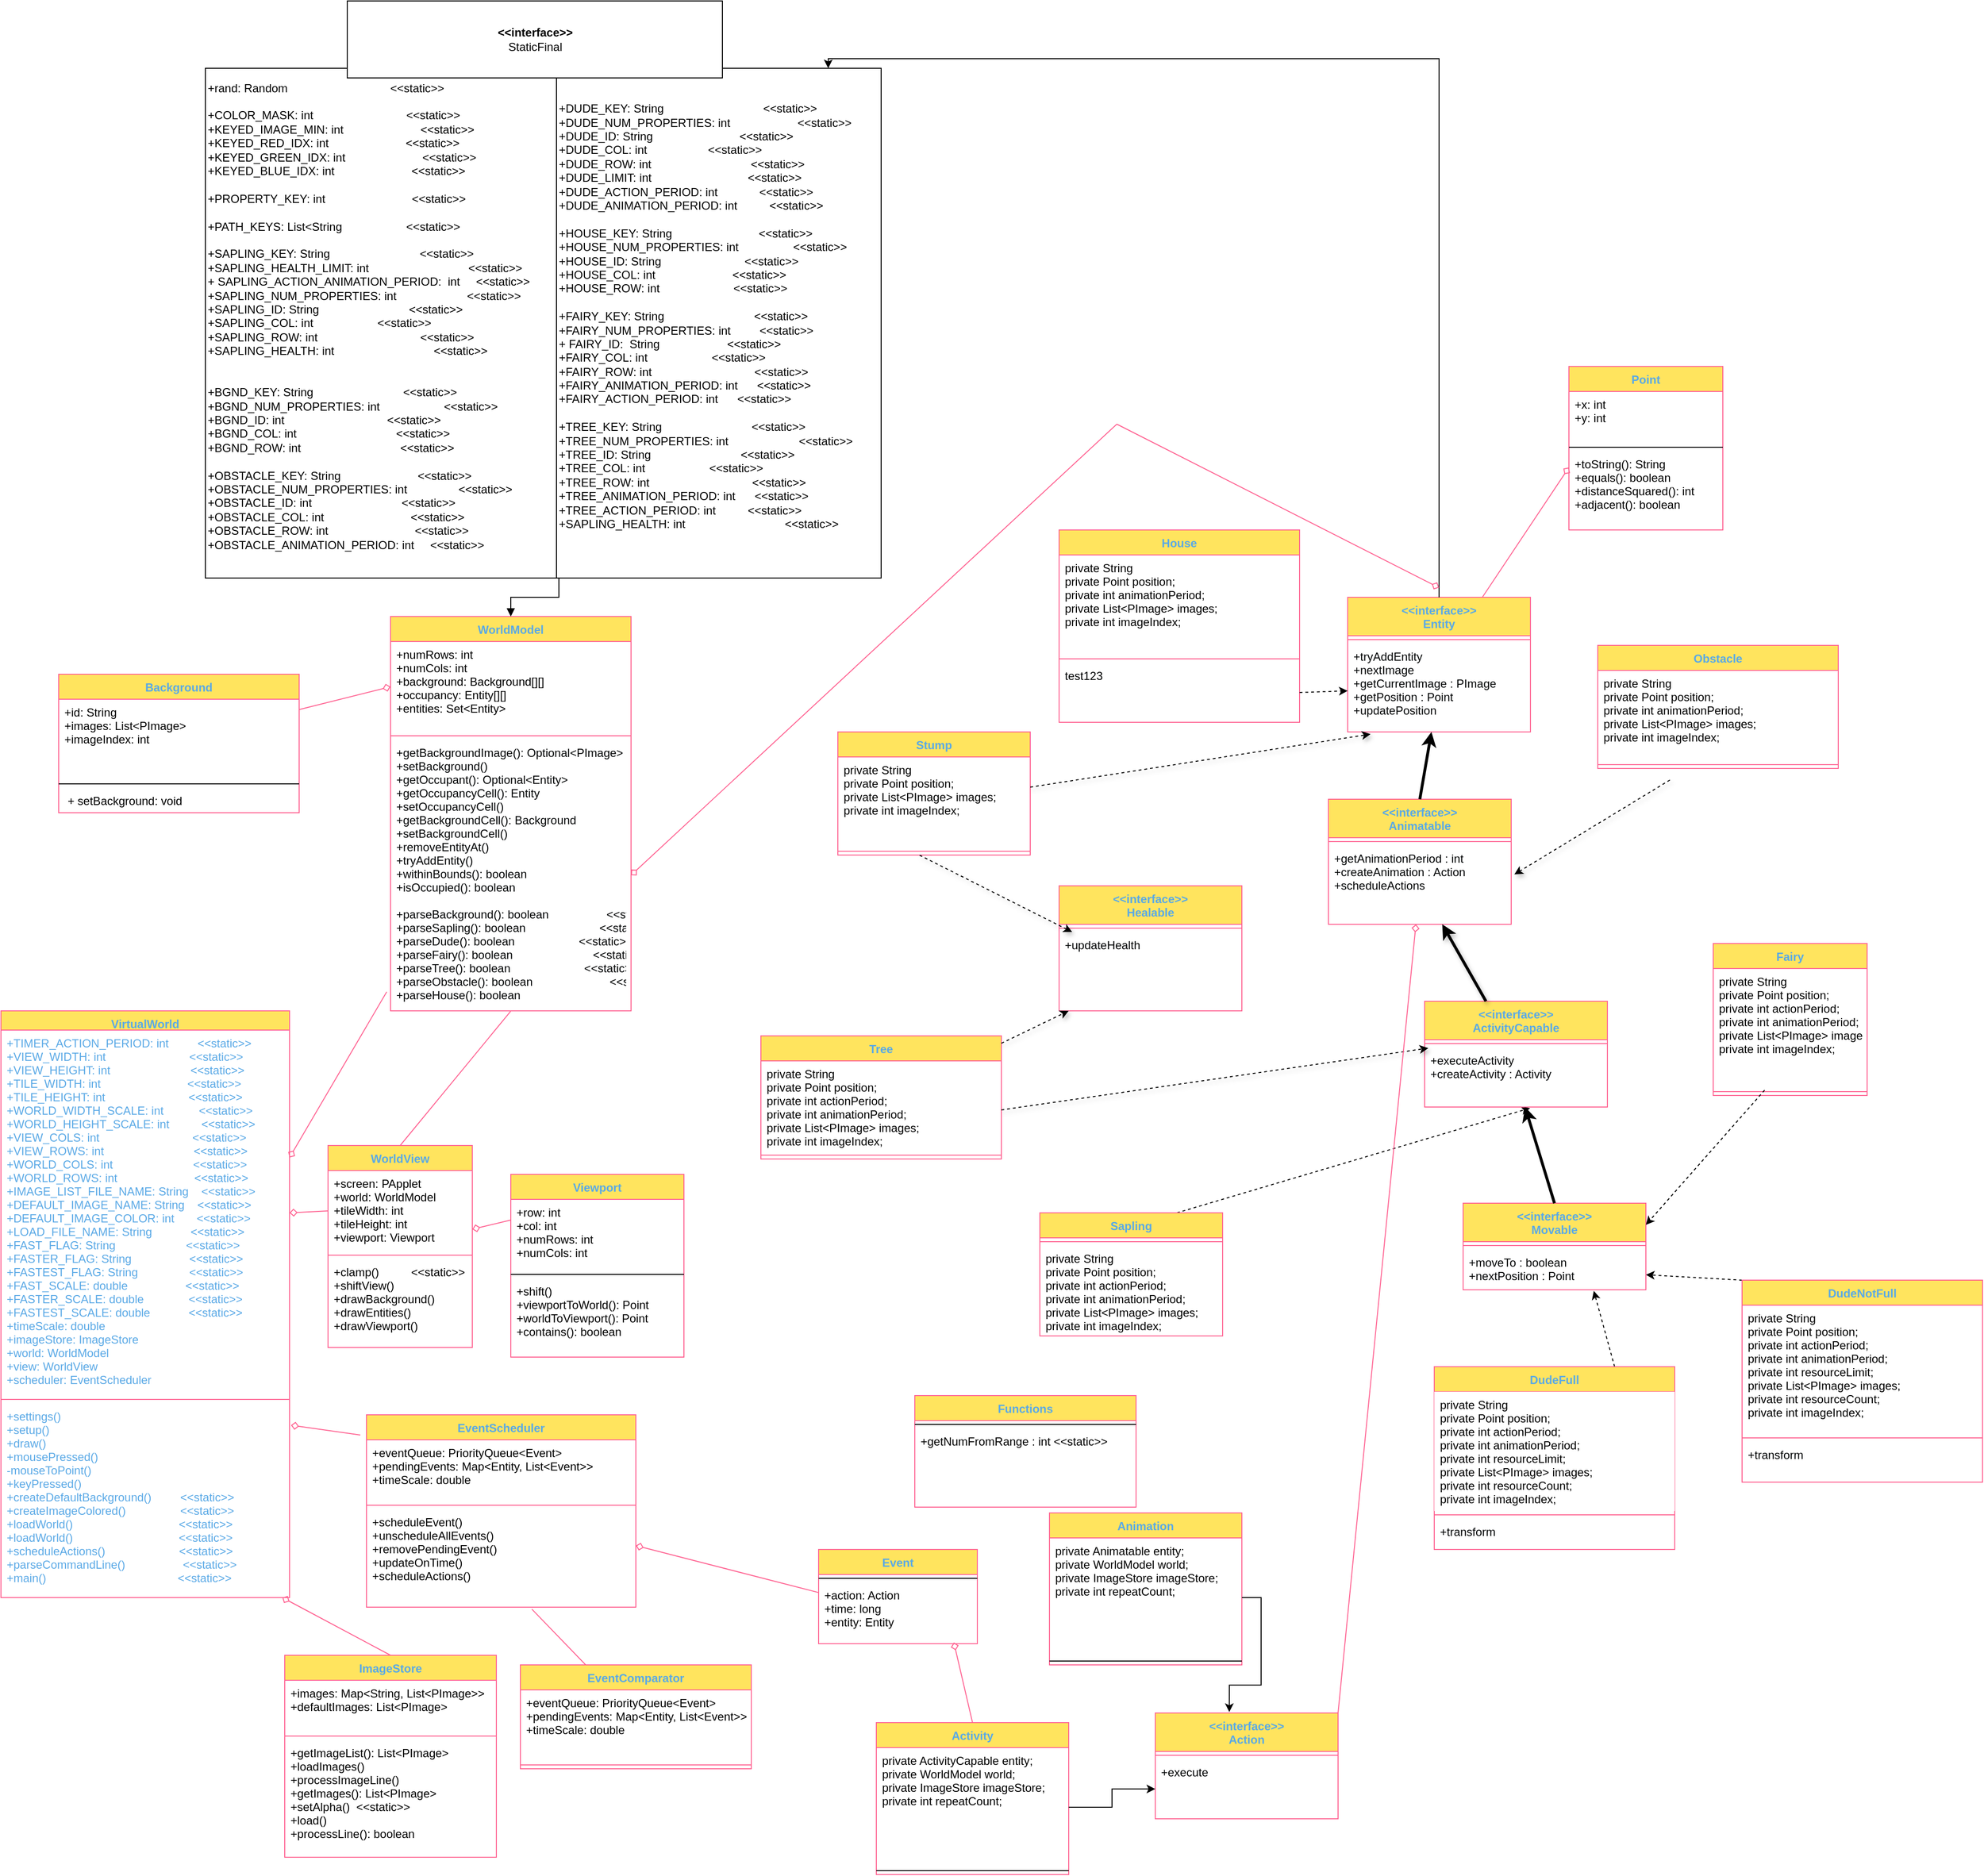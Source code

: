 <mxfile version="15.4.0" type="device"><diagram id="Yo6Zvny2ZRX3JAPKxXua" name="Page 2"><mxGraphModel dx="1697" dy="3171" grid="1" gridSize="10" guides="1" tooltips="1" connect="1" arrows="1" fold="1" page="1" pageScale="1" pageWidth="850" pageHeight="1100" math="0" shadow="0"><root><mxCell id="0"/><mxCell id="1" parent="0"/><mxCell id="8I9pphBKhg92I5GMk5e_-31" value="" style="graphMlID=e0;endArrow=none;strokeColor=#FF6392;strokeWidth=1.0;startArrow=diamond;startFill=0;endFill=1;exitX=1;exitY=0.25;exitDx=0;exitDy=0;fontColor=#5AA9E6;entryX=-0.016;entryY=0.93;entryDx=0;entryDy=0;entryPerimeter=0;" parent="1" source="8I9pphBKhg92I5GMk5e_-50" target="8I9pphBKhg92I5GMk5e_-57" edge="1"><mxGeometry relative="1" as="geometry"/></mxCell><mxCell id="8I9pphBKhg92I5GMk5e_-32" value="" style="graphMlID=e1;endArrow=none;strokeColor=#FF6392;strokeWidth=1.0;startArrow=diamond;startFill=0;endFill=1;exitX=1;exitY=0.5;exitDx=0;exitDy=0;fontColor=#5AA9E6;entryX=0;entryY=0.5;entryDx=0;entryDy=0;" parent="1" source="8I9pphBKhg92I5GMk5e_-51" target="8I9pphBKhg92I5GMk5e_-61" edge="1"><mxGeometry relative="1" as="geometry"/></mxCell><mxCell id="8I9pphBKhg92I5GMk5e_-33" value="" style="graphMlID=e2;endArrow=none;strokeColor=#FF6392;strokeWidth=1.0;startArrow=diamond;startFill=0;endFill=1;fontColor=#5AA9E6;entryX=0;entryY=0.25;entryDx=0;entryDy=0;" parent="1" source="8I9pphBKhg92I5GMk5e_-60" target="8I9pphBKhg92I5GMk5e_-89" edge="1"><mxGeometry relative="1" as="geometry"><mxPoint x="648" y="240" as="sourcePoint"/></mxGeometry></mxCell><mxCell id="8I9pphBKhg92I5GMk5e_-34" value="" style="graphMlID=e3;endArrow=none;strokeColor=#FF6392;strokeWidth=1.0;startArrow=diamond;startFill=0;endFill=1;exitX=1.005;exitY=0.113;exitDx=0;exitDy=0;exitPerimeter=0;fontColor=#5AA9E6;entryX=-0.023;entryY=0.105;entryDx=0;entryDy=0;entryPerimeter=0;" parent="1" source="8I9pphBKhg92I5GMk5e_-53" target="8I9pphBKhg92I5GMk5e_-64" edge="1"><mxGeometry relative="1" as="geometry"><mxPoint x="840" y="580" as="targetPoint"/></mxGeometry></mxCell><mxCell id="8I9pphBKhg92I5GMk5e_-35" value="" style="graphMlID=e4;endArrow=none;strokeColor=#FF6392;strokeWidth=1.0;startArrow=diamond;startFill=0;endFill=1;exitX=0.975;exitY=1;exitDx=0;exitDy=0;exitPerimeter=0;fontColor=#5AA9E6;entryX=0.5;entryY=0;entryDx=0;entryDy=0;" parent="1" source="8I9pphBKhg92I5GMk5e_-53" target="8I9pphBKhg92I5GMk5e_-68" edge="1"><mxGeometry relative="1" as="geometry"/></mxCell><mxCell id="8I9pphBKhg92I5GMk5e_-36" value="" style="graphMlID=e5;endArrow=none;strokeColor=#FF6392;strokeWidth=1.0;startArrow=diamond;startFill=0;endFill=1;fontColor=#5AA9E6;exitX=0;exitY=0.5;exitDx=0;exitDy=0;" parent="1" source="8I9pphBKhg92I5GMk5e_-55" target="8I9pphBKhg92I5GMk5e_-82" edge="1"><mxGeometry relative="1" as="geometry"/></mxCell><mxCell id="8I9pphBKhg92I5GMk5e_-37" value="" style="graphMlID=e6;endArrow=none;strokeColor=#FF6392;strokeWidth=1.0;startArrow=diamond;startFill=0;endFill=1;fontColor=#5AA9E6;" parent="1" source="8I9pphBKhg92I5GMk5e_-64" target="8I9pphBKhg92I5GMk5e_-97" edge="1"><mxGeometry relative="1" as="geometry"/></mxCell><mxCell id="8I9pphBKhg92I5GMk5e_-38" value="" style="graphMlID=e7;endArrow=none;strokeColor=#FF6392;strokeWidth=1.0;startArrow=none;startFill=1;endFill=1;fontColor=#5AA9E6;exitX=0.614;exitY=1.02;exitDx=0;exitDy=0;exitPerimeter=0;" parent="1" source="8I9pphBKhg92I5GMk5e_-67" target="8I9pphBKhg92I5GMk5e_-72" edge="1"><mxGeometry relative="1" as="geometry"/></mxCell><mxCell id="8I9pphBKhg92I5GMk5e_-39" value="" style="graphMlID=e8;endArrow=none;strokeColor=#FF6392;strokeWidth=1.0;startArrow=diamond;startFill=0;endFill=1;fontColor=#5AA9E6;exitX=1;exitY=0.5;exitDx=0;exitDy=0;" parent="1" source="8I9pphBKhg92I5GMk5e_-57" edge="1"><mxGeometry relative="1" as="geometry"><mxPoint x="710" y="80" as="sourcePoint"/><mxPoint x="1180" y="-460" as="targetPoint"/></mxGeometry></mxCell><mxCell id="8I9pphBKhg92I5GMk5e_-42" value="" style="graphMlID=e11;endArrow=none;strokeColor=#FF6392;strokeWidth=1.0;startArrow=diamond;startFill=0;endFill=1;fontColor=#5AA9E6;exitX=0.852;exitY=0.979;exitDx=0;exitDy=0;entryX=0.5;entryY=0;entryDx=0;entryDy=0;exitPerimeter=0;" parent="1" source="8I9pphBKhg92I5GMk5e_-97" target="8I9pphBKhg92I5GMk5e_-108" edge="1"><mxGeometry relative="1" as="geometry"/></mxCell><mxCell id="8I9pphBKhg92I5GMk5e_-44" value="" style="graphMlID=e13;endArrow=none;strokeColor=#FF6392;strokeWidth=1.0;startArrow=none;startFill=1;endFill=1;fontColor=#5AA9E6;entryX=0.499;entryY=1.002;entryDx=0;entryDy=0;entryPerimeter=0;exitX=0.5;exitY=0;exitDx=0;exitDy=0;" parent="1" source="8I9pphBKhg92I5GMk5e_-60" target="8I9pphBKhg92I5GMk5e_-57" edge="1"><mxGeometry relative="1" as="geometry"/></mxCell><mxCell id="8I9pphBKhg92I5GMk5e_-50" value="VirtualWorld" style="swimlane;fontStyle=1;align=center;verticalAlign=top;childLayout=stackLayout;horizontal=1;startSize=20;horizontalStack=0;resizeParent=1;resizeParentMax=0;resizeLast=0;collapsible=1;marginBottom=0;hachureGap=4;pointerEvents=0;fillColor=#FFE45E;strokeColor=#FF6392;fontColor=#5AA9E6;" parent="1" vertex="1"><mxGeometry x="20" y="150" width="300" height="610" as="geometry"/></mxCell><mxCell id="8I9pphBKhg92I5GMk5e_-51" value="+TIMER_ACTION_PERIOD: int         &lt;&lt;static&gt;&gt;&#10;+VIEW_WIDTH: int                          &lt;&lt;static&gt;&gt;&#10;+VIEW_HEIGHT: int                         &lt;&lt;static&gt;&gt;&#10;+TILE_WIDTH: int                           &lt;&lt;static&gt;&gt;&#10;+TILE_HEIGHT: int                          &lt;&lt;static&gt;&gt;&#10;+WORLD_WIDTH_SCALE: int           &lt;&lt;static&gt;&gt;&#10;+WORLD_HEIGHT_SCALE: int          &lt;&lt;static&gt;&gt;&#10;+VIEW_COLS: int                             &lt;&lt;static&gt;&gt;&#10;+VIEW_ROWS: int                            &lt;&lt;static&gt;&gt;&#10;+WORLD_COLS: int                         &lt;&lt;static&gt;&gt;&#10;+WORLD_ROWS: int                        &lt;&lt;static&gt;&gt;&#10;+IMAGE_LIST_FILE_NAME: String    &lt;&lt;static&gt;&gt;&#10;+DEFAULT_IMAGE_NAME: String    &lt;&lt;static&gt;&gt;&#10;+DEFAULT_IMAGE_COLOR: int       &lt;&lt;static&gt;&gt;&#10;+LOAD_FILE_NAME: String            &lt;&lt;static&gt;&gt;&#10;+FAST_FLAG: String                      &lt;&lt;static&gt;&gt;&#10;+FASTER_FLAG: String                  &lt;&lt;static&gt;&gt;&#10;+FASTEST_FLAG: String                &lt;&lt;static&gt;&gt;&#10;+FAST_SCALE: double                  &lt;&lt;static&gt;&gt;&#10;+FASTER_SCALE: double              &lt;&lt;static&gt;&gt;&#10;+FASTEST_SCALE: double            &lt;&lt;static&gt;&gt;&#10;+timeScale: double&#10;+imageStore: ImageStore&#10;+world: WorldModel&#10;+view: WorldView&#10;+scheduler: EventScheduler" style="text;strokeColor=none;fillColor=none;align=left;verticalAlign=top;spacingLeft=4;spacingRight=4;overflow=hidden;rotatable=0;points=[[0,0.5],[1,0.5]];portConstraint=eastwest;fontColor=#5AA9E6;" parent="8I9pphBKhg92I5GMk5e_-50" vertex="1"><mxGeometry y="20" width="300" height="380" as="geometry"/></mxCell><mxCell id="8I9pphBKhg92I5GMk5e_-52" value="" style="line;strokeWidth=1;fillColor=none;align=left;verticalAlign=middle;spacingTop=-1;spacingLeft=3;spacingRight=3;rotatable=0;labelPosition=right;points=[];portConstraint=eastwest;strokeColor=#FF6392;fontColor=#5AA9E6;" parent="8I9pphBKhg92I5GMk5e_-50" vertex="1"><mxGeometry y="400" width="300" height="8" as="geometry"/></mxCell><mxCell id="8I9pphBKhg92I5GMk5e_-53" value="+settings()&#10;+setup()&#10;+draw()&#10;+mousePressed()&#10;-mouseToPoint()&#10;+keyPressed()&#10;+createDefaultBackground()         &lt;&lt;static&gt;&gt;&#10;+createImageColored()                 &lt;&lt;static&gt;&gt;&#10;+loadWorld()                                 &lt;&lt;static&gt;&gt;&#10;+loadWorld()                                 &lt;&lt;static&gt;&gt;&#10;+scheduleActions()                       &lt;&lt;static&gt;&gt;&#10;+parseCommandLine()                  &lt;&lt;static&gt;&gt;&#10;+main()                                         &lt;&lt;static&gt;&gt;" style="text;strokeColor=none;fillColor=none;align=left;verticalAlign=top;spacingLeft=4;spacingRight=4;overflow=hidden;rotatable=0;points=[[0,0.5],[1,0.5]];portConstraint=eastwest;fontColor=#5AA9E6;" parent="8I9pphBKhg92I5GMk5e_-50" vertex="1"><mxGeometry y="408" width="300" height="202" as="geometry"/></mxCell><mxCell id="8I9pphBKhg92I5GMk5e_-54" value="WorldModel" style="swimlane;fontStyle=1;align=center;verticalAlign=top;childLayout=stackLayout;horizontal=1;startSize=26;horizontalStack=0;resizeParent=1;resizeParentMax=0;resizeLast=0;collapsible=1;marginBottom=0;hachureGap=4;pointerEvents=0;sketch=0;fontColor=#5AA9E6;strokeColor=#FF6392;fillColor=#FFE45E;" parent="1" vertex="1"><mxGeometry x="425" y="-260" width="250" height="410" as="geometry"/></mxCell><mxCell id="8I9pphBKhg92I5GMk5e_-55" value="+numRows: int&#10;+numCols: int&#10;+background: Background[][]&#10;+occupancy: Entity[][]&#10;+entities: Set&lt;Entity&gt;" style="text;strokeColor=none;fillColor=none;align=left;verticalAlign=top;spacingLeft=4;spacingRight=4;overflow=hidden;rotatable=0;points=[[0,0.5],[1,0.5]];portConstraint=eastwest;fontColor=#000000;" parent="8I9pphBKhg92I5GMk5e_-54" vertex="1"><mxGeometry y="26" width="250" height="94" as="geometry"/></mxCell><mxCell id="8I9pphBKhg92I5GMk5e_-56" value="" style="line;strokeWidth=1;fillColor=none;align=left;verticalAlign=middle;spacingTop=-1;spacingLeft=3;spacingRight=3;rotatable=0;labelPosition=right;points=[];portConstraint=eastwest;strokeColor=#FF6392;fontColor=#5AA9E6;" parent="8I9pphBKhg92I5GMk5e_-54" vertex="1"><mxGeometry y="120" width="250" height="8" as="geometry"/></mxCell><mxCell id="8I9pphBKhg92I5GMk5e_-57" value="+getBackgroundImage(): Optional&lt;PImage&gt;      &lt;&lt;static&gt;&gt;&#10;+setBackground()                            &#10;+getOccupant(): Optional&lt;Entity&gt;             &#10;+getOccupancyCell(): Entity                &#10;+setOccupancyCell()                          &#10;+getBackgroundCell(): Background            &#10;+setBackgroundCell()&#10;+removeEntityAt()&#10;+tryAddEntity()                                                &lt;&lt;static&gt;&gt;&#10;+withinBounds(): boolean                                   &lt;&lt;static&gt;&gt;&#10;+isOccupied(): boolean  &#10;&#10;+parseBackground(): boolean                  &lt;&lt;static&gt;&gt;&#10;+parseSapling(): boolean                       &lt;&lt;static&gt;&gt;&#10;+parseDude(): boolean                    &lt;&lt;static&gt;&gt;&#10;+parseFairy(): boolean                         &lt;&lt;static&gt;&gt;&#10;+parseTree(): boolean                       &lt;&lt;static&gt;&gt;&#10;+parseObstacle(): boolean                        &lt;&lt;static&gt;&gt;&#10;+parseHouse(): boolean  " style="text;strokeColor=none;fillColor=none;align=left;verticalAlign=top;spacingLeft=4;spacingRight=4;overflow=hidden;rotatable=0;points=[[0,0.5],[1,0.5]];portConstraint=eastwest;fontColor=#020405;" parent="8I9pphBKhg92I5GMk5e_-54" vertex="1"><mxGeometry y="128" width="250" height="282" as="geometry"/></mxCell><mxCell id="8I9pphBKhg92I5GMk5e_-60" value="WorldView" style="swimlane;fontStyle=1;align=center;verticalAlign=top;childLayout=stackLayout;horizontal=1;startSize=26;horizontalStack=0;resizeParent=1;resizeParentMax=0;resizeLast=0;collapsible=1;marginBottom=0;hachureGap=4;pointerEvents=0;sketch=0;fontColor=#5AA9E6;strokeColor=#FF6392;fillColor=#FFE45E;" parent="1" vertex="1"><mxGeometry x="360" y="290" width="150" height="210" as="geometry"/></mxCell><mxCell id="8I9pphBKhg92I5GMk5e_-61" value="+screen: PApplet&#10;+world: WorldModel&#10;+tileWidth: int&#10;+tileHeight: int&#10;+viewport: Viewport" style="text;strokeColor=none;fillColor=none;align=left;verticalAlign=top;spacingLeft=4;spacingRight=4;overflow=hidden;rotatable=0;points=[[0,0.5],[1,0.5]];portConstraint=eastwest;fontColor=#000000;" parent="8I9pphBKhg92I5GMk5e_-60" vertex="1"><mxGeometry y="26" width="150" height="84" as="geometry"/></mxCell><mxCell id="8I9pphBKhg92I5GMk5e_-62" value="" style="line;strokeWidth=1;fillColor=none;align=left;verticalAlign=middle;spacingTop=-1;spacingLeft=3;spacingRight=3;rotatable=0;labelPosition=right;points=[];portConstraint=eastwest;strokeColor=#FF6392;fontColor=#5AA9E6;" parent="8I9pphBKhg92I5GMk5e_-60" vertex="1"><mxGeometry y="110" width="150" height="8" as="geometry"/></mxCell><mxCell id="8I9pphBKhg92I5GMk5e_-63" value="+clamp()          &lt;&lt;static&gt;&gt;&#10;+shiftView()                                 &lt;&lt;static&gt;&gt;&#10;+drawBackground()                            &lt;&lt;static&gt;&gt;&#10;+drawEntities()                              &lt;&lt;static&gt;&gt;&#10;+drawViewport()  " style="text;strokeColor=none;fillColor=none;align=left;verticalAlign=top;spacingLeft=4;spacingRight=4;overflow=hidden;rotatable=0;points=[[0,0.5],[1,0.5]];portConstraint=eastwest;fontColor=#000000;" parent="8I9pphBKhg92I5GMk5e_-60" vertex="1"><mxGeometry y="118" width="150" height="92" as="geometry"/></mxCell><mxCell id="8I9pphBKhg92I5GMk5e_-64" value="EventScheduler" style="swimlane;fontStyle=1;align=center;verticalAlign=top;childLayout=stackLayout;horizontal=1;startSize=26;horizontalStack=0;resizeParent=1;resizeParentMax=0;resizeLast=0;collapsible=1;marginBottom=0;hachureGap=4;pointerEvents=0;sketch=0;fontColor=#5AA9E6;strokeColor=#FF6392;fillColor=#FFE45E;" parent="1" vertex="1"><mxGeometry x="400" y="570" width="280" height="200" as="geometry"/></mxCell><mxCell id="8I9pphBKhg92I5GMk5e_-65" value="+eventQueue: PriorityQueue&lt;Event&gt;&#10;+pendingEvents: Map&lt;Entity, List&lt;Event&gt;&gt;&#10;+timeScale: double" style="text;strokeColor=none;fillColor=none;align=left;verticalAlign=top;spacingLeft=4;spacingRight=4;overflow=hidden;rotatable=0;points=[[0,0.5],[1,0.5]];portConstraint=eastwest;fontColor=#000000;" parent="8I9pphBKhg92I5GMk5e_-64" vertex="1"><mxGeometry y="26" width="280" height="64" as="geometry"/></mxCell><mxCell id="8I9pphBKhg92I5GMk5e_-66" value="" style="line;strokeWidth=1;fillColor=none;align=left;verticalAlign=middle;spacingTop=-1;spacingLeft=3;spacingRight=3;rotatable=0;labelPosition=right;points=[];portConstraint=eastwest;strokeColor=#FF6392;fontColor=#5AA9E6;" parent="8I9pphBKhg92I5GMk5e_-64" vertex="1"><mxGeometry y="90" width="280" height="8" as="geometry"/></mxCell><mxCell id="8I9pphBKhg92I5GMk5e_-67" value="+scheduleEvent()                                 &#10;+unscheduleAllEvents()                       &#10;+removePendingEvent()                        &#10;+updateOnTime()&#10;+scheduleActions()   " style="text;strokeColor=none;fillColor=none;align=left;verticalAlign=top;spacingLeft=4;spacingRight=4;overflow=hidden;rotatable=0;points=[[0,0.5],[1,0.5]];portConstraint=eastwest;fontColor=#000000;" parent="8I9pphBKhg92I5GMk5e_-64" vertex="1"><mxGeometry y="98" width="280" height="102" as="geometry"/></mxCell><mxCell id="8I9pphBKhg92I5GMk5e_-68" value="ImageStore" style="swimlane;fontStyle=1;align=center;verticalAlign=top;childLayout=stackLayout;horizontal=1;startSize=26;horizontalStack=0;resizeParent=1;resizeParentMax=0;resizeLast=0;collapsible=1;marginBottom=0;hachureGap=4;pointerEvents=0;sketch=0;fontColor=#5AA9E6;strokeColor=#FF6392;fillColor=#FFE45E;" parent="1" vertex="1"><mxGeometry x="315" y="820" width="220" height="210" as="geometry"/></mxCell><mxCell id="8I9pphBKhg92I5GMk5e_-69" value="+images: Map&lt;String, List&lt;PImage&gt;&gt;&#10;+defaultImages: List&lt;PImage&gt;" style="text;strokeColor=none;fillColor=none;align=left;verticalAlign=top;spacingLeft=4;spacingRight=4;overflow=hidden;rotatable=0;points=[[0,0.5],[1,0.5]];portConstraint=eastwest;fontColor=#000000;" parent="8I9pphBKhg92I5GMk5e_-68" vertex="1"><mxGeometry y="26" width="220" height="54" as="geometry"/></mxCell><mxCell id="8I9pphBKhg92I5GMk5e_-70" value="" style="line;strokeWidth=1;fillColor=none;align=left;verticalAlign=middle;spacingTop=-1;spacingLeft=3;spacingRight=3;rotatable=0;labelPosition=right;points=[];portConstraint=eastwest;strokeColor=#FF6392;fontColor=#5AA9E6;" parent="8I9pphBKhg92I5GMk5e_-68" vertex="1"><mxGeometry y="80" width="220" height="8" as="geometry"/></mxCell><mxCell id="8I9pphBKhg92I5GMk5e_-71" value="+getImageList(): List&lt;PImage&gt;                &lt;&lt;static&gt;&gt;&#10;+loadImages()                               &#10;+processImageLine()                         &#10;+getImages(): List&lt;PImage&gt;                   &lt;&lt;static&gt;&gt;&#10;+setAlpha()  &lt;&lt;static&gt;&gt;&#10;+load()                                      &#10;+processLine(): boolean       " style="text;strokeColor=none;fillColor=none;align=left;verticalAlign=top;spacingLeft=4;spacingRight=4;overflow=hidden;rotatable=0;points=[[0,0.5],[1,0.5]];portConstraint=eastwest;fontColor=#000000;" parent="8I9pphBKhg92I5GMk5e_-68" vertex="1"><mxGeometry y="88" width="220" height="122" as="geometry"/></mxCell><mxCell id="8I9pphBKhg92I5GMk5e_-72" value="EventComparator" style="swimlane;fontStyle=1;align=center;verticalAlign=top;childLayout=stackLayout;horizontal=1;startSize=26;horizontalStack=0;resizeParent=1;resizeParentMax=0;resizeLast=0;collapsible=1;marginBottom=0;hachureGap=4;pointerEvents=0;sketch=0;fontColor=#5AA9E6;strokeColor=#FF6392;fillColor=#FFE45E;" parent="1" vertex="1"><mxGeometry x="560" y="830" width="240" height="108" as="geometry"/></mxCell><mxCell id="8I9pphBKhg92I5GMk5e_-73" value="+eventQueue: PriorityQueue&lt;Event&gt;&#10;+pendingEvents: Map&lt;Entity, List&lt;Event&gt;&gt;&#10;+timeScale: double" style="text;strokeColor=none;fillColor=none;align=left;verticalAlign=top;spacingLeft=4;spacingRight=4;overflow=hidden;rotatable=0;points=[[0,0.5],[1,0.5]];portConstraint=eastwest;fontColor=#000000;" parent="8I9pphBKhg92I5GMk5e_-72" vertex="1"><mxGeometry y="26" width="240" height="74" as="geometry"/></mxCell><mxCell id="8I9pphBKhg92I5GMk5e_-74" value="" style="line;strokeWidth=1;fillColor=none;align=left;verticalAlign=middle;spacingTop=-1;spacingLeft=3;spacingRight=3;rotatable=0;labelPosition=right;points=[];portConstraint=eastwest;strokeColor=#FF6392;fontColor=#5AA9E6;" parent="8I9pphBKhg92I5GMk5e_-72" vertex="1"><mxGeometry y="100" width="240" height="8" as="geometry"/></mxCell><mxCell id="8I9pphBKhg92I5GMk5e_-81" value="Background" style="swimlane;fontStyle=1;align=center;verticalAlign=top;childLayout=stackLayout;horizontal=1;startSize=26;horizontalStack=0;resizeParent=1;resizeParentMax=0;resizeLast=0;collapsible=1;marginBottom=0;hachureGap=4;pointerEvents=0;sketch=0;fontColor=#5AA9E6;strokeColor=#FF6392;fillColor=#FFE45E;" parent="1" vertex="1"><mxGeometry x="80" y="-200" width="250" height="144" as="geometry"/></mxCell><mxCell id="8I9pphBKhg92I5GMk5e_-82" value="+id: String&#10;+images: List&lt;PImage&gt;&#10;+imageIndex: int" style="text;strokeColor=none;fillColor=none;align=left;verticalAlign=top;spacingLeft=4;spacingRight=4;overflow=hidden;rotatable=0;points=[[0,0.5],[1,0.5]];portConstraint=eastwest;" parent="8I9pphBKhg92I5GMk5e_-81" vertex="1"><mxGeometry y="26" width="250" height="84" as="geometry"/></mxCell><mxCell id="8I9pphBKhg92I5GMk5e_-83" value="" style="line;strokeWidth=1;fillColor=none;align=left;verticalAlign=middle;spacingTop=-1;spacingLeft=3;spacingRight=3;rotatable=0;labelPosition=right;points=[];portConstraint=eastwest;" parent="8I9pphBKhg92I5GMk5e_-81" vertex="1"><mxGeometry y="110" width="250" height="8" as="geometry"/></mxCell><mxCell id="8I9pphBKhg92I5GMk5e_-84" value=" + setBackground: void&#10;" style="text;strokeColor=none;fillColor=none;align=left;verticalAlign=top;spacingLeft=4;spacingRight=4;overflow=hidden;rotatable=0;points=[[0,0.5],[1,0.5]];portConstraint=eastwest;" parent="8I9pphBKhg92I5GMk5e_-81" vertex="1"><mxGeometry y="118" width="250" height="26" as="geometry"/></mxCell><mxCell id="8I9pphBKhg92I5GMk5e_-89" value="Viewport" style="swimlane;fontStyle=1;align=center;verticalAlign=top;childLayout=stackLayout;horizontal=1;startSize=26;horizontalStack=0;resizeParent=1;resizeParentMax=0;resizeLast=0;collapsible=1;marginBottom=0;hachureGap=4;pointerEvents=0;sketch=0;fontColor=#5AA9E6;strokeColor=#FF6392;fillColor=#FFE45E;" parent="1" vertex="1"><mxGeometry x="550" y="320" width="180" height="190" as="geometry"/></mxCell><mxCell id="8I9pphBKhg92I5GMk5e_-90" value="+row: int&#10;+col: int&#10;+numRows: int&#10;+numCols: int" style="text;strokeColor=none;fillColor=none;align=left;verticalAlign=top;spacingLeft=4;spacingRight=4;overflow=hidden;rotatable=0;points=[[0,0.5],[1,0.5]];portConstraint=eastwest;" parent="8I9pphBKhg92I5GMk5e_-89" vertex="1"><mxGeometry y="26" width="180" height="74" as="geometry"/></mxCell><mxCell id="8I9pphBKhg92I5GMk5e_-91" value="" style="line;strokeWidth=1;fillColor=none;align=left;verticalAlign=middle;spacingTop=-1;spacingLeft=3;spacingRight=3;rotatable=0;labelPosition=right;points=[];portConstraint=eastwest;" parent="8I9pphBKhg92I5GMk5e_-89" vertex="1"><mxGeometry y="100" width="180" height="8" as="geometry"/></mxCell><mxCell id="8I9pphBKhg92I5GMk5e_-92" value="+shift() &#10;+viewportToWorld(): Point                    &lt;&lt;static&gt;&gt;&#10;+worldToViewport(): Point &#10;+contains(): boolean" style="text;strokeColor=none;fillColor=none;align=left;verticalAlign=top;spacingLeft=4;spacingRight=4;overflow=hidden;rotatable=0;points=[[0,0.5],[1,0.5]];portConstraint=eastwest;" parent="8I9pphBKhg92I5GMk5e_-89" vertex="1"><mxGeometry y="108" width="180" height="82" as="geometry"/></mxCell><mxCell id="8I9pphBKhg92I5GMk5e_-96" value="Event" style="swimlane;fontStyle=1;align=center;verticalAlign=top;childLayout=stackLayout;horizontal=1;startSize=26;horizontalStack=0;resizeParent=1;resizeParentMax=0;resizeLast=0;collapsible=1;marginBottom=0;hachureGap=4;pointerEvents=0;sketch=0;fontColor=#5AA9E6;strokeColor=#FF6392;fillColor=#FFE45E;" parent="1" vertex="1"><mxGeometry x="870" y="710" width="165" height="98" as="geometry"/></mxCell><mxCell id="8I9pphBKhg92I5GMk5e_-98" value="" style="line;strokeWidth=1;fillColor=none;align=left;verticalAlign=middle;spacingTop=-1;spacingLeft=3;spacingRight=3;rotatable=0;labelPosition=right;points=[];portConstraint=eastwest;" parent="8I9pphBKhg92I5GMk5e_-96" vertex="1"><mxGeometry y="26" width="165" height="8" as="geometry"/></mxCell><mxCell id="8I9pphBKhg92I5GMk5e_-97" value="+action: Action&#10;+time: long&#10;+entity: Entity" style="text;strokeColor=none;fillColor=none;align=left;verticalAlign=top;spacingLeft=4;spacingRight=4;overflow=hidden;rotatable=0;points=[[0,0.5],[1,0.5]];portConstraint=eastwest;" parent="8I9pphBKhg92I5GMk5e_-96" vertex="1"><mxGeometry y="34" width="165" height="64" as="geometry"/></mxCell><mxCell id="8I9pphBKhg92I5GMk5e_-108" value="Activity" style="swimlane;fontStyle=1;align=center;verticalAlign=top;childLayout=stackLayout;horizontal=1;startSize=26;horizontalStack=0;resizeParent=1;resizeParentMax=0;resizeLast=0;collapsible=1;marginBottom=0;hachureGap=4;pointerEvents=0;sketch=0;fontColor=#5AA9E6;strokeColor=#FF6392;fillColor=#FFE45E;" parent="1" vertex="1"><mxGeometry x="930" y="890" width="200" height="158" as="geometry"/></mxCell><mxCell id="8I9pphBKhg92I5GMk5e_-109" value="private ActivityCapable entity;&#10;private WorldModel world;&#10;private ImageStore imageStore;&#10;private int repeatCount;" style="text;strokeColor=none;fillColor=none;align=left;verticalAlign=top;spacingLeft=4;spacingRight=4;overflow=hidden;rotatable=0;points=[[0,0.5],[1,0.5]];portConstraint=eastwest;" parent="8I9pphBKhg92I5GMk5e_-108" vertex="1"><mxGeometry y="26" width="200" height="124" as="geometry"/></mxCell><mxCell id="8I9pphBKhg92I5GMk5e_-110" value="" style="line;strokeWidth=1;fillColor=none;align=left;verticalAlign=middle;spacingTop=-1;spacingLeft=3;spacingRight=3;rotatable=0;labelPosition=right;points=[];portConstraint=eastwest;" parent="8I9pphBKhg92I5GMk5e_-108" vertex="1"><mxGeometry y="150" width="200" height="8" as="geometry"/></mxCell><mxCell id="oc4FzUFwsI-FhtQd0my3-3" value="+rand: Random&amp;nbsp; &amp;nbsp; &amp;nbsp; &amp;nbsp; &amp;nbsp; &amp;nbsp; &amp;nbsp; &amp;nbsp; &amp;nbsp; &amp;nbsp; &amp;nbsp; &amp;nbsp; &amp;nbsp; &amp;nbsp; &amp;nbsp; &amp;nbsp; &amp;lt;&amp;lt;static&amp;gt;&amp;gt;&lt;br style=&quot;padding: 0px ; margin: 0px&quot;&gt;&lt;br style=&quot;padding: 0px ; margin: 0px&quot;&gt;+COLOR_MASK: int&amp;nbsp; &amp;nbsp; &amp;nbsp; &amp;nbsp; &amp;nbsp; &amp;nbsp; &amp;nbsp; &amp;nbsp; &amp;nbsp; &amp;nbsp; &amp;nbsp; &amp;nbsp; &amp;nbsp; &amp;nbsp; &amp;nbsp;&amp;lt;&amp;lt;static&amp;gt;&amp;gt;&lt;br style=&quot;padding: 0px ; margin: 0px&quot;&gt;+KEYED_IMAGE_MIN: int&amp;nbsp; &amp;nbsp; &amp;nbsp; &amp;nbsp; &amp;nbsp; &amp;nbsp; &amp;nbsp; &amp;nbsp; &amp;nbsp; &amp;nbsp; &amp;nbsp; &amp;nbsp; &amp;lt;&amp;lt;static&amp;gt;&amp;gt;&lt;br style=&quot;padding: 0px ; margin: 0px&quot;&gt;+KEYED_RED_IDX: int&amp;nbsp; &amp;nbsp; &amp;nbsp; &amp;nbsp; &amp;nbsp; &amp;nbsp; &amp;nbsp; &amp;nbsp; &amp;nbsp; &amp;nbsp; &amp;nbsp; &amp;nbsp; &amp;lt;&amp;lt;static&amp;gt;&amp;gt;&lt;br style=&quot;padding: 0px ; margin: 0px&quot;&gt;+KEYED_GREEN_IDX: int&amp;nbsp; &amp;nbsp; &amp;nbsp; &amp;nbsp; &amp;nbsp; &amp;nbsp; &amp;nbsp; &amp;nbsp; &amp;nbsp; &amp;nbsp; &amp;nbsp; &amp;nbsp; &amp;lt;&amp;lt;static&amp;gt;&amp;gt;&lt;br style=&quot;padding: 0px ; margin: 0px&quot;&gt;+KEYED_BLUE_IDX: int&amp;nbsp; &amp;nbsp; &amp;nbsp; &amp;nbsp; &amp;nbsp; &amp;nbsp; &amp;nbsp; &amp;nbsp; &amp;nbsp; &amp;nbsp; &amp;nbsp; &amp;nbsp; &amp;lt;&amp;lt;static&amp;gt;&amp;gt;&lt;br style=&quot;padding: 0px ; margin: 0px&quot;&gt;&lt;br style=&quot;padding: 0px ; margin: 0px&quot;&gt;+PROPERTY_KEY: int&amp;nbsp; &amp;nbsp; &amp;nbsp; &amp;nbsp; &amp;nbsp; &amp;nbsp; &amp;nbsp; &amp;nbsp; &amp;nbsp; &amp;nbsp; &amp;nbsp; &amp;nbsp; &amp;nbsp; &amp;nbsp;&amp;lt;&amp;lt;static&amp;gt;&amp;gt;&lt;br style=&quot;padding: 0px ; margin: 0px&quot;&gt;&lt;br style=&quot;padding: 0px ; margin: 0px&quot;&gt;+PATH_KEYS: List&amp;lt;String&amp;nbsp;&amp;nbsp;&amp;nbsp;&amp;nbsp;&amp;nbsp;&amp;nbsp;&amp;nbsp;&amp;nbsp;&amp;nbsp;&amp;nbsp;&amp;nbsp;&amp;nbsp;&amp;nbsp;&amp;nbsp;&amp;nbsp;&amp;nbsp;&amp;nbsp;&amp;nbsp;&amp;nbsp;&amp;nbsp;&amp;lt;&amp;lt;static&amp;gt;&amp;gt;&lt;br style=&quot;padding: 0px ; margin: 0px&quot;&gt;&lt;br style=&quot;padding: 0px ; margin: 0px&quot;&gt;+SAPLING_KEY: String&amp;nbsp; &amp;nbsp; &amp;nbsp; &amp;nbsp; &amp;nbsp; &amp;nbsp; &amp;nbsp; &amp;nbsp; &amp;nbsp; &amp;nbsp; &amp;nbsp; &amp;nbsp; &amp;nbsp; &amp;nbsp; &amp;lt;&amp;lt;static&amp;gt;&amp;gt;&lt;br style=&quot;padding: 0px ; margin: 0px&quot;&gt;+SAPLING_HEALTH_LIMIT: int&amp;nbsp; &amp;nbsp; &amp;nbsp; &amp;nbsp; &amp;nbsp; &amp;nbsp; &amp;nbsp; &amp;nbsp; &amp;nbsp; &amp;nbsp; &amp;nbsp; &amp;nbsp; &amp;nbsp; &amp;nbsp; &amp;nbsp; &amp;nbsp;&amp;lt;&amp;lt;static&amp;gt;&amp;gt;&lt;br style=&quot;padding: 0px ; margin: 0px&quot;&gt;+&amp;nbsp;SAPLING_ACTION_ANIMATION_PERIOD:&amp;nbsp; int&amp;nbsp; &amp;nbsp; &amp;nbsp;&amp;lt;&amp;lt;static&amp;gt;&amp;gt;&lt;br style=&quot;padding: 0px ; margin: 0px&quot;&gt;+SAPLING_NUM_PROPERTIES: int&amp;nbsp; &amp;nbsp; &amp;nbsp; &amp;nbsp; &amp;nbsp; &amp;nbsp; &amp;nbsp; &amp;nbsp; &amp;nbsp; &amp;nbsp; &amp;nbsp; &amp;lt;&amp;lt;static&amp;gt;&amp;gt;&lt;br style=&quot;padding: 0px ; margin: 0px&quot;&gt;+SAPLING_ID: String&amp;nbsp; &amp;nbsp; &amp;nbsp; &amp;nbsp; &amp;nbsp; &amp;nbsp; &amp;nbsp; &amp;nbsp; &amp;nbsp; &amp;nbsp; &amp;nbsp; &amp;nbsp; &amp;nbsp; &amp;nbsp; &amp;lt;&amp;lt;static&amp;gt;&amp;gt;&lt;br style=&quot;padding: 0px ; margin: 0px&quot;&gt;+SAPLING_COL: int&amp;nbsp; &amp;nbsp; &amp;nbsp; &amp;nbsp; &amp;nbsp; &amp;nbsp; &amp;nbsp; &amp;nbsp; &amp;nbsp; &amp;nbsp; &amp;lt;&amp;lt;static&amp;gt;&amp;gt;&lt;br style=&quot;padding: 0px ; margin: 0px&quot;&gt;+SAPLING_ROW: int&amp;nbsp; &amp;nbsp; &amp;nbsp; &amp;nbsp; &amp;nbsp; &amp;nbsp; &amp;nbsp; &amp;nbsp; &amp;nbsp; &amp;nbsp; &amp;nbsp; &amp;nbsp; &amp;nbsp; &amp;nbsp; &amp;nbsp; &amp;nbsp; &amp;lt;&amp;lt;static&amp;gt;&amp;gt;&lt;br style=&quot;padding: 0px ; margin: 0px&quot;&gt;+SAPLING_HEALTH: int&amp;nbsp; &amp;nbsp; &amp;nbsp; &amp;nbsp; &amp;nbsp; &amp;nbsp; &amp;nbsp; &amp;nbsp; &amp;nbsp; &amp;nbsp; &amp;nbsp; &amp;nbsp; &amp;nbsp; &amp;nbsp; &amp;nbsp; &amp;nbsp;&amp;lt;&amp;lt;static&amp;gt;&amp;gt;&lt;br style=&quot;padding: 0px ; margin: 0px&quot;&gt;&lt;br style=&quot;padding: 0px ; margin: 0px&quot;&gt;&lt;br style=&quot;padding: 0px ; margin: 0px&quot;&gt;+BGND_KEY: String&amp;nbsp; &amp;nbsp; &amp;nbsp; &amp;nbsp; &amp;nbsp; &amp;nbsp; &amp;nbsp; &amp;nbsp; &amp;nbsp; &amp;nbsp; &amp;nbsp; &amp;nbsp; &amp;nbsp; &amp;nbsp; &amp;lt;&amp;lt;static&amp;gt;&amp;gt;&lt;br style=&quot;padding: 0px ; margin: 0px&quot;&gt;+BGND_NUM_PROPERTIES: int&amp;nbsp; &amp;nbsp; &amp;nbsp; &amp;nbsp; &amp;nbsp; &amp;nbsp; &amp;nbsp; &amp;nbsp; &amp;nbsp; &amp;nbsp; &amp;lt;&amp;lt;static&amp;gt;&amp;gt;&lt;br style=&quot;padding: 0px ; margin: 0px&quot;&gt;+BGND_ID: int&amp;nbsp; &amp;nbsp; &amp;nbsp; &amp;nbsp; &amp;nbsp; &amp;nbsp; &amp;nbsp; &amp;nbsp; &amp;nbsp; &amp;nbsp; &amp;nbsp; &amp;nbsp; &amp;nbsp; &amp;nbsp; &amp;nbsp; &amp;nbsp; &amp;lt;&amp;lt;static&amp;gt;&amp;gt;&lt;br style=&quot;padding: 0px ; margin: 0px&quot;&gt;+BGND_COL: int&amp;nbsp; &amp;nbsp; &amp;nbsp; &amp;nbsp; &amp;nbsp; &amp;nbsp; &amp;nbsp; &amp;nbsp; &amp;nbsp; &amp;nbsp; &amp;nbsp; &amp;nbsp; &amp;nbsp; &amp;nbsp; &amp;nbsp; &amp;nbsp;&amp;lt;&amp;lt;static&amp;gt;&amp;gt;&lt;br style=&quot;padding: 0px ; margin: 0px&quot;&gt;+BGND_ROW: int&amp;nbsp; &amp;nbsp; &amp;nbsp; &amp;nbsp; &amp;nbsp; &amp;nbsp; &amp;nbsp; &amp;nbsp; &amp;nbsp; &amp;nbsp; &amp;nbsp; &amp;nbsp; &amp;nbsp; &amp;nbsp; &amp;nbsp; &amp;nbsp;&amp;lt;&amp;lt;static&amp;gt;&amp;gt;&lt;br style=&quot;padding: 0px ; margin: 0px&quot;&gt;&lt;br style=&quot;padding: 0px ; margin: 0px&quot;&gt;+OBSTACLE_KEY: String&amp;nbsp; &amp;nbsp; &amp;nbsp; &amp;nbsp; &amp;nbsp; &amp;nbsp; &amp;nbsp; &amp;nbsp; &amp;nbsp; &amp;nbsp; &amp;nbsp; &amp;nbsp; &amp;lt;&amp;lt;static&amp;gt;&amp;gt;&lt;br style=&quot;padding: 0px ; margin: 0px&quot;&gt;+OBSTACLE_NUM_PROPERTIES: int&amp;nbsp; &amp;nbsp; &amp;nbsp; &amp;nbsp; &amp;nbsp; &amp;nbsp; &amp;nbsp; &amp;nbsp; &amp;lt;&amp;lt;static&amp;gt;&amp;gt;&lt;br style=&quot;padding: 0px ; margin: 0px&quot;&gt;+OBSTACLE_ID: int&amp;nbsp; &amp;nbsp; &amp;nbsp; &amp;nbsp; &amp;nbsp; &amp;nbsp; &amp;nbsp; &amp;nbsp; &amp;nbsp; &amp;nbsp; &amp;nbsp; &amp;nbsp; &amp;nbsp; &amp;nbsp; &amp;lt;&amp;lt;static&amp;gt;&amp;gt;&lt;br style=&quot;padding: 0px ; margin: 0px&quot;&gt;+OBSTACLE_COL: int&amp;nbsp; &amp;nbsp; &amp;nbsp; &amp;nbsp; &amp;nbsp; &amp;nbsp; &amp;nbsp; &amp;nbsp; &amp;nbsp; &amp;nbsp; &amp;nbsp; &amp;nbsp; &amp;nbsp; &amp;nbsp;&amp;lt;&amp;lt;static&amp;gt;&amp;gt;&lt;br style=&quot;padding: 0px ; margin: 0px&quot;&gt;+OBSTACLE_ROW: int&amp;nbsp; &amp;nbsp; &amp;nbsp; &amp;nbsp; &amp;nbsp; &amp;nbsp; &amp;nbsp; &amp;nbsp; &amp;nbsp; &amp;nbsp; &amp;nbsp; &amp;nbsp; &amp;nbsp; &amp;nbsp;&amp;lt;&amp;lt;static&amp;gt;&amp;gt;&lt;br style=&quot;padding: 0px ; margin: 0px&quot;&gt;+OBSTACLE_ANIMATION_PERIOD: int&amp;nbsp; &amp;nbsp; &amp;nbsp;&amp;lt;&amp;lt;static&amp;gt;&amp;gt;&lt;br style=&quot;padding: 0px ; margin: 0px&quot;&gt;&lt;br style=&quot;padding: 0px ; margin: 0px&quot;&gt;" style="html=1;align=left;" parent="1" vertex="1"><mxGeometry x="232.5" y="-830" width="365" height="530" as="geometry"/></mxCell><mxCell id="oc4FzUFwsI-FhtQd0my3-4" value="+DUDE_KEY: String&amp;nbsp; &amp;nbsp; &amp;nbsp; &amp;nbsp; &amp;nbsp; &amp;nbsp; &amp;nbsp; &amp;nbsp; &amp;nbsp; &amp;nbsp; &amp;nbsp; &amp;nbsp; &amp;nbsp; &amp;nbsp; &amp;nbsp; &amp;nbsp;&amp;lt;&amp;lt;static&amp;gt;&amp;gt;&lt;br style=&quot;padding: 0px ; margin: 0px&quot;&gt;+DUDE_NUM_PROPERTIES: int&amp;nbsp; &amp;nbsp; &amp;nbsp; &amp;nbsp; &amp;nbsp; &amp;nbsp; &amp;nbsp; &amp;nbsp; &amp;nbsp; &amp;nbsp; &amp;nbsp;&amp;lt;&amp;lt;static&amp;gt;&amp;gt;&lt;br style=&quot;padding: 0px ; margin: 0px&quot;&gt;+DUDE_ID: String&amp;nbsp; &amp;nbsp; &amp;nbsp; &amp;nbsp; &amp;nbsp; &amp;nbsp; &amp;nbsp; &amp;nbsp; &amp;nbsp; &amp;nbsp; &amp;nbsp; &amp;nbsp; &amp;nbsp; &amp;nbsp;&amp;lt;&amp;lt;static&amp;gt;&amp;gt;&lt;br style=&quot;padding: 0px ; margin: 0px&quot;&gt;+DUDE_COL: int&amp;nbsp; &amp;nbsp; &amp;nbsp; &amp;nbsp; &amp;nbsp; &amp;nbsp; &amp;nbsp; &amp;nbsp; &amp;nbsp; &amp;nbsp;&amp;lt;&amp;lt;static&amp;gt;&amp;gt;&lt;br style=&quot;padding: 0px ; margin: 0px&quot;&gt;+DUDE_ROW: int&amp;nbsp; &amp;nbsp; &amp;nbsp; &amp;nbsp; &amp;nbsp; &amp;nbsp; &amp;nbsp; &amp;nbsp; &amp;nbsp; &amp;nbsp; &amp;nbsp; &amp;nbsp; &amp;nbsp; &amp;nbsp; &amp;nbsp; &amp;nbsp;&amp;lt;&amp;lt;static&amp;gt;&amp;gt;&lt;br style=&quot;padding: 0px ; margin: 0px&quot;&gt;+DUDE_LIMIT: int&amp;nbsp; &amp;nbsp; &amp;nbsp; &amp;nbsp; &amp;nbsp; &amp;nbsp; &amp;nbsp; &amp;nbsp; &amp;nbsp; &amp;nbsp; &amp;nbsp; &amp;nbsp; &amp;nbsp; &amp;nbsp; &amp;nbsp; &amp;lt;&amp;lt;static&amp;gt;&amp;gt;&lt;br style=&quot;padding: 0px ; margin: 0px&quot;&gt;+DUDE_ACTION_PERIOD: int&amp;nbsp; &amp;nbsp; &amp;nbsp; &amp;nbsp; &amp;nbsp; &amp;nbsp; &amp;nbsp;&amp;lt;&amp;lt;static&amp;gt;&amp;gt;&lt;br style=&quot;padding: 0px ; margin: 0px&quot;&gt;+DUDE_ANIMATION_PERIOD: int&amp;nbsp; &amp;nbsp; &amp;nbsp; &amp;nbsp; &amp;nbsp; &amp;lt;&amp;lt;static&amp;gt;&amp;gt;&lt;br style=&quot;padding: 0px ; margin: 0px&quot;&gt;&lt;br style=&quot;padding: 0px ; margin: 0px&quot;&gt;+HOUSE_KEY: String&amp;nbsp; &amp;nbsp; &amp;nbsp; &amp;nbsp; &amp;nbsp; &amp;nbsp; &amp;nbsp; &amp;nbsp; &amp;nbsp; &amp;nbsp; &amp;nbsp; &amp;nbsp; &amp;nbsp; &amp;nbsp;&amp;lt;&amp;lt;static&amp;gt;&amp;gt;&lt;br style=&quot;padding: 0px ; margin: 0px&quot;&gt;+HOUSE_NUM_PROPERTIES: int&amp;nbsp; &amp;nbsp; &amp;nbsp; &amp;nbsp; &amp;nbsp; &amp;nbsp; &amp;nbsp; &amp;nbsp; &amp;nbsp;&amp;lt;&amp;lt;static&amp;gt;&amp;gt;&lt;br style=&quot;padding: 0px ; margin: 0px&quot;&gt;+HOUSE_ID: String&amp;nbsp; &amp;nbsp; &amp;nbsp; &amp;nbsp; &amp;nbsp; &amp;nbsp; &amp;nbsp; &amp;nbsp; &amp;nbsp; &amp;nbsp; &amp;nbsp; &amp;nbsp; &amp;nbsp; &amp;lt;&amp;lt;static&amp;gt;&amp;gt;&lt;br style=&quot;padding: 0px ; margin: 0px&quot;&gt;+HOUSE_COL: int&amp;nbsp; &amp;nbsp; &amp;nbsp; &amp;nbsp; &amp;nbsp; &amp;nbsp; &amp;nbsp; &amp;nbsp; &amp;nbsp; &amp;nbsp; &amp;nbsp; &amp;nbsp; &amp;lt;&amp;lt;static&amp;gt;&amp;gt;&lt;br style=&quot;padding: 0px ; margin: 0px&quot;&gt;+HOUSE_ROW: int&amp;nbsp; &amp;nbsp; &amp;nbsp; &amp;nbsp; &amp;nbsp; &amp;nbsp; &amp;nbsp; &amp;nbsp; &amp;nbsp; &amp;nbsp; &amp;nbsp; &amp;nbsp;&amp;lt;&amp;lt;static&amp;gt;&amp;gt;&lt;br style=&quot;padding: 0px ; margin: 0px&quot;&gt;&lt;br style=&quot;padding: 0px ; margin: 0px&quot;&gt;+FAIRY_KEY: String&amp;nbsp; &amp;nbsp; &amp;nbsp; &amp;nbsp; &amp;nbsp; &amp;nbsp; &amp;nbsp; &amp;nbsp; &amp;nbsp; &amp;nbsp; &amp;nbsp; &amp;nbsp; &amp;nbsp; &amp;nbsp; &amp;lt;&amp;lt;static&amp;gt;&amp;gt;&lt;br style=&quot;padding: 0px ; margin: 0px&quot;&gt;+FAIRY_NUM_PROPERTIES: int&amp;nbsp; &amp;nbsp; &amp;nbsp; &amp;nbsp; &amp;nbsp;&amp;lt;&amp;lt;static&amp;gt;&amp;gt;&lt;br style=&quot;padding: 0px ; margin: 0px&quot;&gt;+&amp;nbsp;FAIRY_ID:&amp;nbsp; String&amp;nbsp;&amp;nbsp;&amp;nbsp;&amp;nbsp;&amp;nbsp;&amp;nbsp;&amp;nbsp;&amp;nbsp;&amp;nbsp;&amp;nbsp;&amp;nbsp;&amp;nbsp;&amp;nbsp;&amp;nbsp;&amp;nbsp;&amp;nbsp;&amp;nbsp; &amp;nbsp; &amp;nbsp;&amp;lt;&amp;lt;static&amp;gt;&amp;gt;&lt;br style=&quot;padding: 0px ; margin: 0px&quot;&gt;+FAIRY_COL: int&amp;nbsp; &amp;nbsp; &amp;nbsp; &amp;nbsp; &amp;nbsp; &amp;nbsp; &amp;nbsp; &amp;nbsp; &amp;nbsp; &amp;nbsp; &amp;lt;&amp;lt;static&amp;gt;&amp;gt;&lt;br style=&quot;padding: 0px ; margin: 0px&quot;&gt;+FAIRY_ROW: int&amp;nbsp; &amp;nbsp; &amp;nbsp; &amp;nbsp; &amp;nbsp; &amp;nbsp; &amp;nbsp; &amp;nbsp; &amp;nbsp; &amp;nbsp; &amp;nbsp; &amp;nbsp; &amp;nbsp; &amp;nbsp; &amp;nbsp; &amp;nbsp; &amp;lt;&amp;lt;static&amp;gt;&amp;gt;&lt;br style=&quot;padding: 0px ; margin: 0px&quot;&gt;+FAIRY_ANIMATION_PERIOD: int&amp;nbsp; &amp;nbsp; &amp;nbsp; &amp;lt;&amp;lt;static&amp;gt;&amp;gt;&lt;br style=&quot;padding: 0px ; margin: 0px&quot;&gt;+FAIRY_ACTION_PERIOD: int&amp;nbsp; &amp;nbsp; &amp;nbsp; &amp;lt;&amp;lt;static&amp;gt;&amp;gt;&lt;br style=&quot;padding: 0px ; margin: 0px&quot;&gt;&lt;br style=&quot;padding: 0px ; margin: 0px&quot;&gt;+TREE_KEY: String&amp;nbsp; &amp;nbsp; &amp;nbsp; &amp;nbsp; &amp;nbsp; &amp;nbsp; &amp;nbsp; &amp;nbsp; &amp;nbsp; &amp;nbsp; &amp;nbsp; &amp;nbsp; &amp;nbsp; &amp;nbsp; &amp;lt;&amp;lt;static&amp;gt;&amp;gt;&lt;br style=&quot;padding: 0px ; margin: 0px&quot;&gt;+TREE_NUM_PROPERTIES: int&amp;nbsp; &amp;nbsp; &amp;nbsp; &amp;nbsp; &amp;nbsp; &amp;nbsp; &amp;nbsp; &amp;nbsp; &amp;nbsp; &amp;nbsp; &amp;nbsp; &amp;lt;&amp;lt;static&amp;gt;&amp;gt;&lt;br style=&quot;padding: 0px ; margin: 0px&quot;&gt;+TREE_ID: String&amp;nbsp; &amp;nbsp; &amp;nbsp; &amp;nbsp; &amp;nbsp; &amp;nbsp; &amp;nbsp; &amp;nbsp; &amp;nbsp; &amp;nbsp; &amp;nbsp; &amp;nbsp; &amp;nbsp; &amp;nbsp; &amp;lt;&amp;lt;static&amp;gt;&amp;gt;&lt;br style=&quot;padding: 0px ; margin: 0px&quot;&gt;+TREE_COL: int&amp;nbsp; &amp;nbsp; &amp;nbsp; &amp;nbsp; &amp;nbsp; &amp;nbsp; &amp;nbsp; &amp;nbsp; &amp;nbsp; &amp;nbsp; &amp;lt;&amp;lt;static&amp;gt;&amp;gt;&lt;br style=&quot;padding: 0px ; margin: 0px&quot;&gt;+TREE_ROW: int&amp;nbsp; &amp;nbsp; &amp;nbsp; &amp;nbsp; &amp;nbsp; &amp;nbsp; &amp;nbsp; &amp;nbsp; &amp;nbsp; &amp;nbsp; &amp;nbsp; &amp;nbsp; &amp;nbsp; &amp;nbsp; &amp;nbsp; &amp;nbsp; &amp;lt;&amp;lt;static&amp;gt;&amp;gt;&lt;br style=&quot;padding: 0px ; margin: 0px&quot;&gt;+TREE_ANIMATION_PERIOD: int&amp;nbsp; &amp;nbsp; &amp;nbsp; &amp;lt;&amp;lt;static&amp;gt;&amp;gt;&lt;br style=&quot;padding: 0px ; margin: 0px&quot;&gt;+TREE_ACTION_PERIOD: int&amp;nbsp; &amp;nbsp; &amp;nbsp; &amp;nbsp; &amp;nbsp; &amp;lt;&amp;lt;static&amp;gt;&amp;gt;&lt;br style=&quot;padding: 0px ; margin: 0px&quot;&gt;+SAPLING_HEALTH: int&amp;nbsp; &amp;nbsp; &amp;nbsp; &amp;nbsp; &amp;nbsp; &amp;nbsp; &amp;nbsp; &amp;nbsp; &amp;nbsp; &amp;nbsp; &amp;nbsp; &amp;nbsp; &amp;nbsp; &amp;nbsp; &amp;nbsp; &amp;nbsp;&amp;lt;&amp;lt;static&amp;gt;&amp;gt;&lt;div style=&quot;padding: 0px ; margin: 0px&quot;&gt;&lt;br style=&quot;padding: 0px ; margin: 0px&quot;&gt;&lt;/div&gt;" style="html=1;align=left;" parent="1" vertex="1"><mxGeometry x="597.5" y="-830" width="337.5" height="530" as="geometry"/></mxCell><mxCell id="oc4FzUFwsI-FhtQd0my3-5" value="&lt;b&gt;&amp;lt;&amp;lt;interface&amp;gt;&amp;gt;&lt;br&gt;&lt;/b&gt;StaticFinal" style="html=1;" parent="1" vertex="1"><mxGeometry x="380" y="-900" width="390" height="80" as="geometry"/></mxCell><mxCell id="oc4FzUFwsI-FhtQd0my3-8" value="&lt;br&gt;" style="endArrow=block;endFill=1;html=1;edgeStyle=orthogonalEdgeStyle;align=left;verticalAlign=top;rounded=0;exitX=0;exitY=1;exitDx=0;exitDy=0;" parent="1" source="oc4FzUFwsI-FhtQd0my3-4" target="8I9pphBKhg92I5GMk5e_-54" edge="1"><mxGeometry x="-1" relative="1" as="geometry"><mxPoint x="600" y="-300" as="sourcePoint"/><mxPoint x="925" y="-250" as="targetPoint"/><Array as="points"><mxPoint x="600" y="-300"/><mxPoint x="600" y="-280"/><mxPoint x="550" y="-280"/></Array></mxGeometry></mxCell><mxCell id="9YAMZyq8DNEyKkh9FfJK-71" style="edgeStyle=none;rounded=0;orthogonalLoop=1;jettySize=auto;html=1;exitX=0.75;exitY=0;exitDx=0;exitDy=0;entryX=0.715;entryY=1.027;entryDx=0;entryDy=0;entryPerimeter=0;dashed=1;" parent="1" source="9YAMZyq8DNEyKkh9FfJK-2" target="9YAMZyq8DNEyKkh9FfJK-68" edge="1"><mxGeometry relative="1" as="geometry"/></mxCell><mxCell id="9YAMZyq8DNEyKkh9FfJK-2" value="DudeFull" style="swimlane;fontStyle=1;align=center;verticalAlign=top;childLayout=stackLayout;horizontal=1;startSize=26;horizontalStack=0;resizeParent=1;resizeParentMax=0;resizeLast=0;collapsible=1;marginBottom=0;hachureGap=4;pointerEvents=0;sketch=0;fontColor=#5AA9E6;strokeColor=#FF6392;fillColor=#FFE45E;" parent="1" vertex="1"><mxGeometry x="1510" y="520" width="250" height="190" as="geometry"/></mxCell><mxCell id="9YAMZyq8DNEyKkh9FfJK-3" value="private String &#10;private Point position;&#10;private int actionPeriod;&#10;private int animationPeriod;&#10;private int resourceLimit;&#10;private List&lt;PImage&gt; images;&#10;private int resourceCount;&#10;private int imageIndex;" style="text;strokeColor=none;fillColor=default;align=left;verticalAlign=top;spacingLeft=4;spacingRight=4;overflow=hidden;rotatable=0;points=[[0,0.5],[1,0.5]];portConstraint=eastwest;fontColor=#000000;" parent="9YAMZyq8DNEyKkh9FfJK-2" vertex="1"><mxGeometry y="26" width="250" height="124" as="geometry"/></mxCell><mxCell id="9YAMZyq8DNEyKkh9FfJK-4" value="" style="line;strokeWidth=1;fillColor=none;align=left;verticalAlign=middle;spacingTop=-1;spacingLeft=3;spacingRight=3;rotatable=0;labelPosition=right;points=[];portConstraint=eastwest;strokeColor=#FF6392;fontColor=#5AA9E6;" parent="9YAMZyq8DNEyKkh9FfJK-2" vertex="1"><mxGeometry y="150" width="250" height="8" as="geometry"/></mxCell><mxCell id="9YAMZyq8DNEyKkh9FfJK-5" value="+transform" style="text;strokeColor=none;fillColor=none;align=left;verticalAlign=top;spacingLeft=4;spacingRight=4;overflow=hidden;rotatable=0;points=[[0,0.5],[1,0.5]];portConstraint=eastwest;fontColor=#020405;" parent="9YAMZyq8DNEyKkh9FfJK-2" vertex="1"><mxGeometry y="158" width="250" height="32" as="geometry"/></mxCell><mxCell id="9YAMZyq8DNEyKkh9FfJK-72" style="edgeStyle=none;rounded=0;orthogonalLoop=1;jettySize=auto;html=1;exitX=0;exitY=0;exitDx=0;exitDy=0;dashed=1;" parent="1" source="9YAMZyq8DNEyKkh9FfJK-8" target="9YAMZyq8DNEyKkh9FfJK-68" edge="1"><mxGeometry relative="1" as="geometry"/></mxCell><mxCell id="9YAMZyq8DNEyKkh9FfJK-8" value="DudeNotFull" style="swimlane;fontStyle=1;align=center;verticalAlign=top;childLayout=stackLayout;horizontal=1;startSize=26;horizontalStack=0;resizeParent=1;resizeParentMax=0;resizeLast=0;collapsible=1;marginBottom=0;hachureGap=4;pointerEvents=0;sketch=0;fontColor=#5AA9E6;strokeColor=#FF6392;fillColor=#FFE45E;" parent="1" vertex="1"><mxGeometry x="1830" y="430" width="250" height="210" as="geometry"/></mxCell><mxCell id="9YAMZyq8DNEyKkh9FfJK-9" value="private String &#10;private Point position;&#10;private int actionPeriod;&#10;private int animationPeriod;&#10;private int resourceLimit;&#10;private List&lt;PImage&gt; images;&#10;private int resourceCount;&#10;private int imageIndex;" style="text;strokeColor=none;fillColor=none;align=left;verticalAlign=top;spacingLeft=4;spacingRight=4;overflow=hidden;rotatable=0;points=[[0,0.5],[1,0.5]];portConstraint=eastwest;fontColor=#000000;" parent="9YAMZyq8DNEyKkh9FfJK-8" vertex="1"><mxGeometry y="26" width="250" height="134" as="geometry"/></mxCell><mxCell id="9YAMZyq8DNEyKkh9FfJK-10" value="" style="line;strokeWidth=1;fillColor=none;align=left;verticalAlign=middle;spacingTop=-1;spacingLeft=3;spacingRight=3;rotatable=0;labelPosition=right;points=[];portConstraint=eastwest;strokeColor=#FF6392;fontColor=#5AA9E6;" parent="9YAMZyq8DNEyKkh9FfJK-8" vertex="1"><mxGeometry y="160" width="250" height="8" as="geometry"/></mxCell><mxCell id="9YAMZyq8DNEyKkh9FfJK-11" value="+transform" style="text;strokeColor=none;fillColor=none;align=left;verticalAlign=top;spacingLeft=4;spacingRight=4;overflow=hidden;rotatable=0;points=[[0,0.5],[1,0.5]];portConstraint=eastwest;fontColor=#020405;" parent="9YAMZyq8DNEyKkh9FfJK-8" vertex="1"><mxGeometry y="168" width="250" height="42" as="geometry"/></mxCell><mxCell id="9YAMZyq8DNEyKkh9FfJK-12" value="Tree" style="swimlane;fontStyle=1;align=center;verticalAlign=top;childLayout=stackLayout;horizontal=1;startSize=26;horizontalStack=0;resizeParent=1;resizeParentMax=0;resizeLast=0;collapsible=1;marginBottom=0;hachureGap=4;pointerEvents=0;sketch=0;fontColor=#5AA9E6;strokeColor=#FF6392;fillColor=#FFE45E;" parent="1" vertex="1"><mxGeometry x="810" y="176" width="250" height="128" as="geometry"/></mxCell><mxCell id="9YAMZyq8DNEyKkh9FfJK-13" value="private String &#10;private Point position;&#10;private int actionPeriod;&#10;private int animationPeriod;&#10;private List&lt;PImage&gt; images;&#10;private int imageIndex;" style="text;strokeColor=none;fillColor=none;align=left;verticalAlign=top;spacingLeft=4;spacingRight=4;overflow=hidden;rotatable=0;points=[[0,0.5],[1,0.5]];portConstraint=eastwest;fontColor=#000000;" parent="9YAMZyq8DNEyKkh9FfJK-12" vertex="1"><mxGeometry y="26" width="250" height="94" as="geometry"/></mxCell><mxCell id="9YAMZyq8DNEyKkh9FfJK-14" value="" style="line;strokeWidth=1;fillColor=none;align=left;verticalAlign=middle;spacingTop=-1;spacingLeft=3;spacingRight=3;rotatable=0;labelPosition=right;points=[];portConstraint=eastwest;strokeColor=#FF6392;fontColor=#5AA9E6;" parent="9YAMZyq8DNEyKkh9FfJK-12" vertex="1"><mxGeometry y="120" width="250" height="8" as="geometry"/></mxCell><mxCell id="9YAMZyq8DNEyKkh9FfJK-20" value="Stump" style="swimlane;fontStyle=1;align=center;verticalAlign=top;childLayout=stackLayout;horizontal=1;startSize=26;horizontalStack=0;resizeParent=1;resizeParentMax=0;resizeLast=0;collapsible=1;marginBottom=0;hachureGap=4;pointerEvents=0;sketch=0;fontColor=#5AA9E6;strokeColor=#FF6392;fillColor=#FFE45E;" parent="1" vertex="1"><mxGeometry x="890" y="-140" width="200" height="128" as="geometry"/></mxCell><mxCell id="9YAMZyq8DNEyKkh9FfJK-21" value="private String &#10;private Point position;&#10;private List&lt;PImage&gt; images;&#10;private int imageIndex;" style="text;strokeColor=none;fillColor=none;align=left;verticalAlign=top;spacingLeft=4;spacingRight=4;overflow=hidden;rotatable=0;points=[[0,0.5],[1,0.5]];portConstraint=eastwest;fontColor=#000000;" parent="9YAMZyq8DNEyKkh9FfJK-20" vertex="1"><mxGeometry y="26" width="200" height="94" as="geometry"/></mxCell><mxCell id="9YAMZyq8DNEyKkh9FfJK-22" value="" style="line;strokeWidth=1;fillColor=none;align=left;verticalAlign=middle;spacingTop=-1;spacingLeft=3;spacingRight=3;rotatable=0;labelPosition=right;points=[];portConstraint=eastwest;strokeColor=#FF6392;fontColor=#5AA9E6;" parent="9YAMZyq8DNEyKkh9FfJK-20" vertex="1"><mxGeometry y="120" width="200" height="8" as="geometry"/></mxCell><mxCell id="9YAMZyq8DNEyKkh9FfJK-70" style="edgeStyle=none;rounded=0;orthogonalLoop=1;jettySize=auto;html=1;exitX=0.75;exitY=0;exitDx=0;exitDy=0;entryX=0.577;entryY=1.018;entryDx=0;entryDy=0;entryPerimeter=0;dashed=1;" parent="1" source="9YAMZyq8DNEyKkh9FfJK-24" target="9YAMZyq8DNEyKkh9FfJK-55" edge="1"><mxGeometry relative="1" as="geometry"/></mxCell><mxCell id="9YAMZyq8DNEyKkh9FfJK-24" value="Sapling&#10;" style="swimlane;fontStyle=1;align=center;verticalAlign=top;childLayout=stackLayout;horizontal=1;startSize=26;horizontalStack=0;resizeParent=1;resizeParentMax=0;resizeLast=0;collapsible=1;marginBottom=0;hachureGap=4;pointerEvents=0;sketch=0;fontColor=#5AA9E6;strokeColor=#FF6392;fillColor=#FFE45E;" parent="1" vertex="1"><mxGeometry x="1100" y="360" width="190" height="128" as="geometry"/></mxCell><mxCell id="9YAMZyq8DNEyKkh9FfJK-26" value="" style="line;strokeWidth=1;fillColor=none;align=left;verticalAlign=middle;spacingTop=-1;spacingLeft=3;spacingRight=3;rotatable=0;labelPosition=right;points=[];portConstraint=eastwest;strokeColor=#FF6392;fontColor=#5AA9E6;" parent="9YAMZyq8DNEyKkh9FfJK-24" vertex="1"><mxGeometry y="26" width="190" height="8" as="geometry"/></mxCell><mxCell id="9YAMZyq8DNEyKkh9FfJK-25" value="private String &#10;private Point position;&#10;private int actionPeriod;&#10;private int animationPeriod;&#10;private List&lt;PImage&gt; images;&#10;private int imageIndex;" style="text;strokeColor=none;fillColor=none;align=left;verticalAlign=top;spacingLeft=4;spacingRight=4;overflow=hidden;rotatable=0;points=[[0,0.5],[1,0.5]];portConstraint=eastwest;fontColor=#000000;" parent="9YAMZyq8DNEyKkh9FfJK-24" vertex="1"><mxGeometry y="34" width="190" height="94" as="geometry"/></mxCell><mxCell id="9YAMZyq8DNEyKkh9FfJK-28" value="Fairy" style="swimlane;fontStyle=1;align=center;verticalAlign=top;childLayout=stackLayout;horizontal=1;startSize=26;horizontalStack=0;resizeParent=1;resizeParentMax=0;resizeLast=0;collapsible=1;marginBottom=0;hachureGap=4;pointerEvents=0;sketch=0;fontColor=#5AA9E6;strokeColor=#FF6392;fillColor=#FFE45E;" parent="1" vertex="1"><mxGeometry x="1800" y="80" width="160" height="158" as="geometry"/></mxCell><mxCell id="9YAMZyq8DNEyKkh9FfJK-29" value="private String &#10;private Point position;&#10;private int actionPeriod;&#10;private int animationPeriod;&#10;private List&lt;PImage&gt; images;&#10;private int imageIndex;" style="text;strokeColor=none;fillColor=none;align=left;verticalAlign=top;spacingLeft=4;spacingRight=4;overflow=hidden;rotatable=0;points=[[0,0.5],[1,0.5]];portConstraint=eastwest;fontColor=#000000;" parent="9YAMZyq8DNEyKkh9FfJK-28" vertex="1"><mxGeometry y="26" width="160" height="124" as="geometry"/></mxCell><mxCell id="9YAMZyq8DNEyKkh9FfJK-30" value="" style="line;strokeWidth=1;fillColor=none;align=left;verticalAlign=middle;spacingTop=-1;spacingLeft=3;spacingRight=3;rotatable=0;labelPosition=right;points=[];portConstraint=eastwest;strokeColor=#FF6392;fontColor=#5AA9E6;" parent="9YAMZyq8DNEyKkh9FfJK-28" vertex="1"><mxGeometry y="150" width="160" height="8" as="geometry"/></mxCell><mxCell id="9YAMZyq8DNEyKkh9FfJK-32" value="Obstacle" style="swimlane;fontStyle=1;align=center;verticalAlign=top;childLayout=stackLayout;horizontal=1;startSize=26;horizontalStack=0;resizeParent=1;resizeParentMax=0;resizeLast=0;collapsible=1;marginBottom=0;hachureGap=4;pointerEvents=0;sketch=0;fontColor=#5AA9E6;strokeColor=#FF6392;fillColor=#FFE45E;" parent="1" vertex="1"><mxGeometry x="1680" y="-230" width="250" height="128" as="geometry"/></mxCell><mxCell id="9YAMZyq8DNEyKkh9FfJK-33" value="private String &#10;private Point position;&#10;private int animationPeriod;&#10;private List&lt;PImage&gt; images;&#10;private int imageIndex;" style="text;strokeColor=none;fillColor=none;align=left;verticalAlign=top;spacingLeft=4;spacingRight=4;overflow=hidden;rotatable=0;points=[[0,0.5],[1,0.5]];portConstraint=eastwest;fontColor=#000000;" parent="9YAMZyq8DNEyKkh9FfJK-32" vertex="1"><mxGeometry y="26" width="250" height="94" as="geometry"/></mxCell><mxCell id="9YAMZyq8DNEyKkh9FfJK-34" value="" style="line;strokeWidth=1;fillColor=none;align=left;verticalAlign=middle;spacingTop=-1;spacingLeft=3;spacingRight=3;rotatable=0;labelPosition=right;points=[];portConstraint=eastwest;strokeColor=#FF6392;fontColor=#5AA9E6;" parent="9YAMZyq8DNEyKkh9FfJK-32" vertex="1"><mxGeometry y="120" width="250" height="8" as="geometry"/></mxCell><mxCell id="9YAMZyq8DNEyKkh9FfJK-36" value="House" style="swimlane;fontStyle=1;align=center;verticalAlign=top;childLayout=stackLayout;horizontal=1;startSize=26;horizontalStack=0;resizeParent=1;resizeParentMax=0;resizeLast=0;collapsible=1;marginBottom=0;hachureGap=4;pointerEvents=0;sketch=0;fontColor=#5AA9E6;strokeColor=#FF6392;fillColor=#FFE45E;" parent="1" vertex="1"><mxGeometry x="1120" y="-350" width="250" height="200" as="geometry"/></mxCell><mxCell id="9YAMZyq8DNEyKkh9FfJK-37" value="private String &#10;private Point position;&#10;private int animationPeriod;&#10;private List&lt;PImage&gt; images;&#10;private int imageIndex;" style="text;strokeColor=none;fillColor=none;align=left;verticalAlign=top;spacingLeft=4;spacingRight=4;overflow=hidden;rotatable=0;points=[[0,0.5],[1,0.5]];portConstraint=eastwest;fontColor=#000000;" parent="9YAMZyq8DNEyKkh9FfJK-36" vertex="1"><mxGeometry y="26" width="250" height="104" as="geometry"/></mxCell><mxCell id="9YAMZyq8DNEyKkh9FfJK-38" value="" style="line;strokeWidth=1;fillColor=none;align=left;verticalAlign=middle;spacingTop=-1;spacingLeft=3;spacingRight=3;rotatable=0;labelPosition=right;points=[];portConstraint=eastwest;strokeColor=#FF6392;fontColor=#5AA9E6;" parent="9YAMZyq8DNEyKkh9FfJK-36" vertex="1"><mxGeometry y="130" width="250" height="8" as="geometry"/></mxCell><mxCell id="9YAMZyq8DNEyKkh9FfJK-39" value="test123&#10;" style="text;strokeColor=none;fillColor=none;align=left;verticalAlign=top;spacingLeft=4;spacingRight=4;overflow=hidden;rotatable=0;points=[[0,0.5],[1,0.5]];portConstraint=eastwest;fontColor=#020405;" parent="9YAMZyq8DNEyKkh9FfJK-36" vertex="1"><mxGeometry y="138" width="250" height="62" as="geometry"/></mxCell><mxCell id="9YAMZyq8DNEyKkh9FfJK-44" value="&lt;&lt;interface&gt;&gt;&#10;Entity" style="swimlane;fontStyle=1;align=center;verticalAlign=top;childLayout=stackLayout;horizontal=1;startSize=40;horizontalStack=0;resizeParent=1;resizeParentMax=0;resizeLast=0;collapsible=1;marginBottom=0;hachureGap=4;pointerEvents=0;sketch=0;fontColor=#5AA9E6;strokeColor=#FF6392;fillColor=#FFE45E;" parent="1" vertex="1"><mxGeometry x="1420" y="-280" width="190" height="140" as="geometry"/></mxCell><mxCell id="9YAMZyq8DNEyKkh9FfJK-46" value="" style="line;strokeWidth=1;fillColor=none;align=left;verticalAlign=middle;spacingTop=-1;spacingLeft=3;spacingRight=3;rotatable=0;labelPosition=right;points=[];portConstraint=eastwest;strokeColor=#FF6392;fontColor=#5AA9E6;" parent="9YAMZyq8DNEyKkh9FfJK-44" vertex="1"><mxGeometry y="40" width="190" height="8" as="geometry"/></mxCell><mxCell id="9YAMZyq8DNEyKkh9FfJK-47" value="+tryAddEntity&#10;+nextImage&#10;+getCurrentImage : PImage&#10;+getPosition : Point&#10;+updatePosition&#10; " style="text;strokeColor=none;fillColor=none;align=left;verticalAlign=top;spacingLeft=4;spacingRight=4;overflow=hidden;rotatable=0;points=[[0,0.5],[1,0.5]];portConstraint=eastwest;fontColor=#020405;" parent="9YAMZyq8DNEyKkh9FfJK-44" vertex="1"><mxGeometry y="48" width="190" height="92" as="geometry"/></mxCell><mxCell id="9YAMZyq8DNEyKkh9FfJK-52" value="&lt;&lt;interface&gt;&gt;&#10;ActivityCapable&#10;&#10;" style="swimlane;fontStyle=1;align=center;verticalAlign=top;childLayout=stackLayout;horizontal=1;startSize=40;horizontalStack=0;resizeParent=1;resizeParentMax=0;resizeLast=0;collapsible=1;marginBottom=0;hachureGap=4;pointerEvents=0;sketch=0;fontColor=#5AA9E6;strokeColor=#FF6392;fillColor=#FFE45E;" parent="1" vertex="1"><mxGeometry x="1500" y="140" width="190" height="110" as="geometry"/></mxCell><mxCell id="9YAMZyq8DNEyKkh9FfJK-54" value="" style="line;strokeWidth=1;fillColor=none;align=left;verticalAlign=middle;spacingTop=-1;spacingLeft=3;spacingRight=3;rotatable=0;labelPosition=right;points=[];portConstraint=eastwest;strokeColor=#FF6392;fontColor=#5AA9E6;" parent="9YAMZyq8DNEyKkh9FfJK-52" vertex="1"><mxGeometry y="40" width="190" height="8" as="geometry"/></mxCell><mxCell id="9YAMZyq8DNEyKkh9FfJK-55" value="+executeActivity&#10;+createActivity : Activity" style="text;strokeColor=none;fillColor=none;align=left;verticalAlign=top;spacingLeft=4;spacingRight=4;overflow=hidden;rotatable=0;points=[[0,0.5],[1,0.5]];portConstraint=eastwest;fontColor=#020405;" parent="9YAMZyq8DNEyKkh9FfJK-52" vertex="1"><mxGeometry y="48" width="190" height="62" as="geometry"/></mxCell><mxCell id="9YAMZyq8DNEyKkh9FfJK-56" value="&lt;&lt;interface&gt;&gt;&#10;Animatable&#10;" style="swimlane;fontStyle=1;align=center;verticalAlign=top;childLayout=stackLayout;horizontal=1;startSize=40;horizontalStack=0;resizeParent=1;resizeParentMax=0;resizeLast=0;collapsible=1;marginBottom=0;hachureGap=4;pointerEvents=0;sketch=0;fontColor=#5AA9E6;strokeColor=#FF6392;fillColor=#FFE45E;" parent="1" vertex="1"><mxGeometry x="1400" y="-70" width="190" height="130" as="geometry"/></mxCell><mxCell id="9YAMZyq8DNEyKkh9FfJK-58" value="" style="line;strokeWidth=1;fillColor=none;align=left;verticalAlign=middle;spacingTop=-1;spacingLeft=3;spacingRight=3;rotatable=0;labelPosition=right;points=[];portConstraint=eastwest;strokeColor=#FF6392;fontColor=#5AA9E6;" parent="9YAMZyq8DNEyKkh9FfJK-56" vertex="1"><mxGeometry y="40" width="190" height="8" as="geometry"/></mxCell><mxCell id="9YAMZyq8DNEyKkh9FfJK-59" value="+getAnimationPeriod : int&#10;+createAnimation : Action&#10;+scheduleActions&#10;" style="text;strokeColor=none;fillColor=none;align=left;verticalAlign=top;spacingLeft=4;spacingRight=4;overflow=hidden;rotatable=0;points=[[0,0.5],[1,0.5]];portConstraint=eastwest;fontColor=#020405;" parent="9YAMZyq8DNEyKkh9FfJK-56" vertex="1"><mxGeometry y="48" width="190" height="82" as="geometry"/></mxCell><mxCell id="9YAMZyq8DNEyKkh9FfJK-64" value="" style="endArrow=classic;html=1;rounded=0;shadow=1;strokeWidth=3;" parent="1" source="9YAMZyq8DNEyKkh9FfJK-52" target="9YAMZyq8DNEyKkh9FfJK-59" edge="1"><mxGeometry width="50" height="50" relative="1" as="geometry"><mxPoint x="1530" y="310" as="sourcePoint"/><mxPoint x="1580" y="260" as="targetPoint"/></mxGeometry></mxCell><mxCell id="9YAMZyq8DNEyKkh9FfJK-62" value="" style="endArrow=classic;html=1;rounded=0;exitX=0.5;exitY=0;exitDx=0;exitDy=0;strokeWidth=3;" parent="1" source="9YAMZyq8DNEyKkh9FfJK-56" target="9YAMZyq8DNEyKkh9FfJK-47" edge="1"><mxGeometry width="50" height="50" relative="1" as="geometry"><mxPoint x="1485" y="-130" as="sourcePoint"/><mxPoint x="1600" y="-220" as="targetPoint"/></mxGeometry></mxCell><mxCell id="9YAMZyq8DNEyKkh9FfJK-65" value="&lt;&lt;interface&gt;&gt;&#10;Movable&#10;" style="swimlane;fontStyle=1;align=center;verticalAlign=top;childLayout=stackLayout;horizontal=1;startSize=40;horizontalStack=0;resizeParent=1;resizeParentMax=0;resizeLast=0;collapsible=1;marginBottom=0;hachureGap=4;pointerEvents=0;sketch=0;fontColor=#5AA9E6;strokeColor=#FF6392;fillColor=#FFE45E;" parent="1" vertex="1"><mxGeometry x="1540" y="350" width="190" height="90" as="geometry"/></mxCell><mxCell id="9YAMZyq8DNEyKkh9FfJK-67" value="" style="line;strokeWidth=1;fillColor=none;align=left;verticalAlign=middle;spacingTop=-1;spacingLeft=3;spacingRight=3;rotatable=0;labelPosition=right;points=[];portConstraint=eastwest;strokeColor=#FF6392;fontColor=#5AA9E6;" parent="9YAMZyq8DNEyKkh9FfJK-65" vertex="1"><mxGeometry y="40" width="190" height="8" as="geometry"/></mxCell><mxCell id="9YAMZyq8DNEyKkh9FfJK-68" value="+moveTo : boolean&#10;+nextPosition : Point" style="text;strokeColor=none;fillColor=none;align=left;verticalAlign=top;spacingLeft=4;spacingRight=4;overflow=hidden;rotatable=0;points=[[0,0.5],[1,0.5]];portConstraint=eastwest;fontColor=#020405;" parent="9YAMZyq8DNEyKkh9FfJK-65" vertex="1"><mxGeometry y="48" width="190" height="42" as="geometry"/></mxCell><mxCell id="9YAMZyq8DNEyKkh9FfJK-69" value="" style="endArrow=classic;html=1;rounded=0;exitX=0.5;exitY=0;exitDx=0;exitDy=0;strokeWidth=3;" parent="1" source="9YAMZyq8DNEyKkh9FfJK-65" target="9YAMZyq8DNEyKkh9FfJK-55" edge="1"><mxGeometry width="50" height="50" relative="1" as="geometry"><mxPoint x="1470" y="790" as="sourcePoint"/><mxPoint x="1514.64" y="104.284" as="targetPoint"/></mxGeometry></mxCell><mxCell id="9YAMZyq8DNEyKkh9FfJK-73" style="edgeStyle=none;rounded=0;orthogonalLoop=1;jettySize=auto;html=1;exitX=0.334;exitY=1.02;exitDx=0;exitDy=0;entryX=1;entryY=0.25;entryDx=0;entryDy=0;dashed=1;exitPerimeter=0;" parent="1" target="9YAMZyq8DNEyKkh9FfJK-65" edge="1" source="9YAMZyq8DNEyKkh9FfJK-29"><mxGeometry relative="1" as="geometry"><mxPoint x="1800" y="309.0" as="sourcePoint"/></mxGeometry></mxCell><mxCell id="9YAMZyq8DNEyKkh9FfJK-74" style="edgeStyle=none;rounded=0;orthogonalLoop=1;jettySize=auto;html=1;exitX=1;exitY=0.5;exitDx=0;exitDy=0;dashed=1;" parent="1" source="9YAMZyq8DNEyKkh9FfJK-39" target="9YAMZyq8DNEyKkh9FfJK-47" edge="1"><mxGeometry relative="1" as="geometry"/></mxCell><mxCell id="9YAMZyq8DNEyKkh9FfJK-75" style="edgeStyle=none;rounded=0;orthogonalLoop=1;jettySize=auto;html=1;entryX=1.017;entryY=0.368;entryDx=0;entryDy=0;shadow=1;strokeWidth=1;entryPerimeter=0;dashed=1;" parent="1" target="9YAMZyq8DNEyKkh9FfJK-59" edge="1"><mxGeometry relative="1" as="geometry"><mxPoint x="1755" y="-90" as="sourcePoint"/></mxGeometry></mxCell><mxCell id="9YAMZyq8DNEyKkh9FfJK-76" style="edgeStyle=none;rounded=0;orthogonalLoop=1;jettySize=auto;html=1;entryX=0.125;entryY=1.025;entryDx=0;entryDy=0;shadow=1;strokeWidth=1;entryPerimeter=0;dashed=1;" parent="1" source="9YAMZyq8DNEyKkh9FfJK-21" target="9YAMZyq8DNEyKkh9FfJK-47" edge="1"><mxGeometry relative="1" as="geometry"/></mxCell><mxCell id="9YAMZyq8DNEyKkh9FfJK-77" style="edgeStyle=none;rounded=0;orthogonalLoop=1;jettySize=auto;html=1;exitX=1;exitY=0.5;exitDx=0;exitDy=0;entryX=0.02;entryY=0.012;entryDx=0;entryDy=0;entryPerimeter=0;shadow=1;strokeWidth=1;dashed=1;" parent="1" target="9YAMZyq8DNEyKkh9FfJK-55" edge="1"><mxGeometry relative="1" as="geometry"><mxPoint x="1060" y="253.0" as="sourcePoint"/></mxGeometry></mxCell><mxCell id="9YAMZyq8DNEyKkh9FfJK-78" value="&lt;&lt;interface&gt;&gt;&#10;Healable&#10;" style="swimlane;fontStyle=1;align=center;verticalAlign=top;childLayout=stackLayout;horizontal=1;startSize=40;horizontalStack=0;resizeParent=1;resizeParentMax=0;resizeLast=0;collapsible=1;marginBottom=0;hachureGap=4;pointerEvents=0;sketch=0;fontColor=#5AA9E6;strokeColor=#FF6392;fillColor=#FFE45E;" parent="1" vertex="1"><mxGeometry x="1120" y="20" width="190" height="130" as="geometry"/></mxCell><mxCell id="9YAMZyq8DNEyKkh9FfJK-79" value="" style="line;strokeWidth=1;fillColor=none;align=left;verticalAlign=middle;spacingTop=-1;spacingLeft=3;spacingRight=3;rotatable=0;labelPosition=right;points=[];portConstraint=eastwest;strokeColor=#FF6392;fontColor=#5AA9E6;" parent="9YAMZyq8DNEyKkh9FfJK-78" vertex="1"><mxGeometry y="40" width="190" height="8" as="geometry"/></mxCell><mxCell id="9YAMZyq8DNEyKkh9FfJK-80" value="+updateHealth" style="text;strokeColor=none;fillColor=none;align=left;verticalAlign=top;spacingLeft=4;spacingRight=4;overflow=hidden;rotatable=0;points=[[0,0.5],[1,0.5]];portConstraint=eastwest;fontColor=#020405;" parent="9YAMZyq8DNEyKkh9FfJK-78" vertex="1"><mxGeometry y="48" width="190" height="82" as="geometry"/></mxCell><mxCell id="9YAMZyq8DNEyKkh9FfJK-81" style="edgeStyle=none;rounded=0;orthogonalLoop=1;jettySize=auto;html=1;exitX=0.425;exitY=1.022;exitDx=0;exitDy=0;shadow=1;strokeWidth=1;dashed=1;exitPerimeter=0;" parent="1" source="9YAMZyq8DNEyKkh9FfJK-22" target="9YAMZyq8DNEyKkh9FfJK-80" edge="1"><mxGeometry relative="1" as="geometry"><mxPoint x="890" y="59.0" as="sourcePoint"/></mxGeometry></mxCell><mxCell id="9YAMZyq8DNEyKkh9FfJK-82" style="edgeStyle=none;rounded=0;orthogonalLoop=1;jettySize=auto;html=1;shadow=1;strokeWidth=1;dashed=1;" parent="1" target="9YAMZyq8DNEyKkh9FfJK-80" edge="1"><mxGeometry relative="1" as="geometry"><mxPoint x="1060" y="183.732" as="sourcePoint"/></mxGeometry></mxCell><mxCell id="Oe1wZBFNmjPW7ozRtrFm-1" value="&lt;&lt;interface&gt;&gt;&#10;Action&#10;&#10;" style="swimlane;fontStyle=1;align=center;verticalAlign=top;childLayout=stackLayout;horizontal=1;startSize=40;horizontalStack=0;resizeParent=1;resizeParentMax=0;resizeLast=0;collapsible=1;marginBottom=0;hachureGap=4;pointerEvents=0;sketch=0;fontColor=#5AA9E6;strokeColor=#FF6392;fillColor=#FFE45E;" vertex="1" parent="1"><mxGeometry x="1220" y="880" width="190" height="110" as="geometry"/></mxCell><mxCell id="Oe1wZBFNmjPW7ozRtrFm-2" value="" style="line;strokeWidth=1;fillColor=none;align=left;verticalAlign=middle;spacingTop=-1;spacingLeft=3;spacingRight=3;rotatable=0;labelPosition=right;points=[];portConstraint=eastwest;strokeColor=#FF6392;fontColor=#5AA9E6;" vertex="1" parent="Oe1wZBFNmjPW7ozRtrFm-1"><mxGeometry y="40" width="190" height="8" as="geometry"/></mxCell><mxCell id="Oe1wZBFNmjPW7ozRtrFm-3" value="+execute&#10;" style="text;strokeColor=none;fillColor=none;align=left;verticalAlign=top;spacingLeft=4;spacingRight=4;overflow=hidden;rotatable=0;points=[[0,0.5],[1,0.5]];portConstraint=eastwest;fontColor=#020405;" vertex="1" parent="Oe1wZBFNmjPW7ozRtrFm-1"><mxGeometry y="48" width="190" height="62" as="geometry"/></mxCell><mxCell id="Oe1wZBFNmjPW7ozRtrFm-4" value="Animation" style="swimlane;fontStyle=1;align=center;verticalAlign=top;childLayout=stackLayout;horizontal=1;startSize=26;horizontalStack=0;resizeParent=1;resizeParentMax=0;resizeLast=0;collapsible=1;marginBottom=0;hachureGap=4;pointerEvents=0;sketch=0;fontColor=#5AA9E6;strokeColor=#FF6392;fillColor=#FFE45E;" vertex="1" parent="1"><mxGeometry x="1110" y="672" width="200" height="158" as="geometry"/></mxCell><mxCell id="Oe1wZBFNmjPW7ozRtrFm-5" value="private Animatable entity;&#10;private WorldModel world;&#10;private ImageStore imageStore;&#10;private int repeatCount;" style="text;strokeColor=none;fillColor=none;align=left;verticalAlign=top;spacingLeft=4;spacingRight=4;overflow=hidden;rotatable=0;points=[[0,0.5],[1,0.5]];portConstraint=eastwest;" vertex="1" parent="Oe1wZBFNmjPW7ozRtrFm-4"><mxGeometry y="26" width="200" height="124" as="geometry"/></mxCell><mxCell id="Oe1wZBFNmjPW7ozRtrFm-6" value="" style="line;strokeWidth=1;fillColor=none;align=left;verticalAlign=middle;spacingTop=-1;spacingLeft=3;spacingRight=3;rotatable=0;labelPosition=right;points=[];portConstraint=eastwest;" vertex="1" parent="Oe1wZBFNmjPW7ozRtrFm-4"><mxGeometry y="150" width="200" height="8" as="geometry"/></mxCell><mxCell id="Oe1wZBFNmjPW7ozRtrFm-7" style="edgeStyle=orthogonalEdgeStyle;rounded=0;orthogonalLoop=1;jettySize=auto;html=1;exitX=1;exitY=0.5;exitDx=0;exitDy=0;" edge="1" parent="1" source="8I9pphBKhg92I5GMk5e_-109" target="Oe1wZBFNmjPW7ozRtrFm-3"><mxGeometry relative="1" as="geometry"/></mxCell><mxCell id="Oe1wZBFNmjPW7ozRtrFm-8" style="edgeStyle=orthogonalEdgeStyle;rounded=0;orthogonalLoop=1;jettySize=auto;html=1;exitX=1;exitY=0.5;exitDx=0;exitDy=0;entryX=0.405;entryY=-0.009;entryDx=0;entryDy=0;entryPerimeter=0;" edge="1" parent="1" source="Oe1wZBFNmjPW7ozRtrFm-5" target="Oe1wZBFNmjPW7ozRtrFm-1"><mxGeometry relative="1" as="geometry"/></mxCell><mxCell id="Oe1wZBFNmjPW7ozRtrFm-12" value="Functions" style="swimlane;fontStyle=1;align=center;verticalAlign=top;childLayout=stackLayout;horizontal=1;startSize=26;horizontalStack=0;resizeParent=1;resizeParentMax=0;resizeLast=0;collapsible=1;marginBottom=0;hachureGap=4;pointerEvents=0;sketch=0;fontColor=#5AA9E6;strokeColor=#FF6392;fillColor=#FFE45E;" vertex="1" parent="1"><mxGeometry x="970" y="550" width="230" height="116" as="geometry"/></mxCell><mxCell id="Oe1wZBFNmjPW7ozRtrFm-14" value="" style="line;strokeWidth=1;fillColor=none;align=left;verticalAlign=middle;spacingTop=-1;spacingLeft=3;spacingRight=3;rotatable=0;labelPosition=right;points=[];portConstraint=eastwest;" vertex="1" parent="Oe1wZBFNmjPW7ozRtrFm-12"><mxGeometry y="26" width="230" height="8" as="geometry"/></mxCell><mxCell id="Oe1wZBFNmjPW7ozRtrFm-15" value="+getNumFromRange : int &lt;&lt;static&gt;&gt;" style="text;strokeColor=none;fillColor=none;align=left;verticalAlign=top;spacingLeft=4;spacingRight=4;overflow=hidden;rotatable=0;points=[[0,0.5],[1,0.5]];portConstraint=eastwest;" vertex="1" parent="Oe1wZBFNmjPW7ozRtrFm-12"><mxGeometry y="34" width="230" height="82" as="geometry"/></mxCell><mxCell id="Oe1wZBFNmjPW7ozRtrFm-16" value="" style="endArrow=classic;html=1;rounded=0;edgeStyle=orthogonalEdgeStyle;entryX=0.837;entryY=0;entryDx=0;entryDy=0;entryPerimeter=0;exitX=0.5;exitY=0;exitDx=0;exitDy=0;" edge="1" parent="1" source="9YAMZyq8DNEyKkh9FfJK-44" target="oc4FzUFwsI-FhtQd0my3-4"><mxGeometry width="50" height="50" relative="1" as="geometry"><mxPoint x="1040" y="-820" as="sourcePoint"/><mxPoint x="970" y="-880" as="targetPoint"/></mxGeometry></mxCell><mxCell id="Oe1wZBFNmjPW7ozRtrFm-17" value="Point" style="swimlane;fontStyle=1;align=center;verticalAlign=top;childLayout=stackLayout;horizontal=1;startSize=26;horizontalStack=0;resizeParent=1;resizeParentMax=0;resizeLast=0;collapsible=1;marginBottom=0;hachureGap=4;pointerEvents=0;sketch=0;fontColor=#5AA9E6;strokeColor=#FF6392;fillColor=#FFE45E;" vertex="1" parent="1"><mxGeometry x="1650" y="-520" width="160" height="170" as="geometry"/></mxCell><mxCell id="Oe1wZBFNmjPW7ozRtrFm-18" value="+x: int&#10;+y: int" style="text;strokeColor=none;fillColor=none;align=left;verticalAlign=top;spacingLeft=4;spacingRight=4;overflow=hidden;rotatable=0;points=[[0,0.5],[1,0.5]];portConstraint=eastwest;" vertex="1" parent="Oe1wZBFNmjPW7ozRtrFm-17"><mxGeometry y="26" width="160" height="54" as="geometry"/></mxCell><mxCell id="Oe1wZBFNmjPW7ozRtrFm-19" value="" style="line;strokeWidth=1;fillColor=none;align=left;verticalAlign=middle;spacingTop=-1;spacingLeft=3;spacingRight=3;rotatable=0;labelPosition=right;points=[];portConstraint=eastwest;" vertex="1" parent="Oe1wZBFNmjPW7ozRtrFm-17"><mxGeometry y="80" width="160" height="8" as="geometry"/></mxCell><mxCell id="Oe1wZBFNmjPW7ozRtrFm-20" value="+toString(): String&#10;+equals(): boolean&#10;+distanceSquared(): int                      &lt;&lt;static&gt;&gt;&#10;+adjacent(): boolean  " style="text;strokeColor=none;fillColor=none;align=left;verticalAlign=top;spacingLeft=4;spacingRight=4;overflow=hidden;rotatable=0;points=[[0,0.5],[1,0.5]];portConstraint=eastwest;" vertex="1" parent="Oe1wZBFNmjPW7ozRtrFm-17"><mxGeometry y="88" width="160" height="82" as="geometry"/></mxCell><mxCell id="Oe1wZBFNmjPW7ozRtrFm-21" value="" style="graphMlID=e9;endArrow=none;strokeColor=#FF6392;strokeWidth=1.0;startArrow=diamond;startFill=0;endFill=1;fontColor=#5AA9E6;entryX=-0.013;entryY=0.08;entryDx=0;entryDy=0;entryPerimeter=0;" edge="1" parent="1"><mxGeometry relative="1" as="geometry"><mxPoint x="1650" y="-415" as="sourcePoint"/><mxPoint x="1560" y="-280.0" as="targetPoint"/></mxGeometry></mxCell><mxCell id="Oe1wZBFNmjPW7ozRtrFm-22" value="" style="graphMlID=e8;endArrow=none;strokeColor=#FF6392;strokeWidth=1.0;startArrow=diamond;startFill=0;endFill=1;fontColor=#5AA9E6;" edge="1" parent="1"><mxGeometry relative="1" as="geometry"><mxPoint x="1515" y="-290" as="sourcePoint"/><mxPoint x="1180" y="-460" as="targetPoint"/></mxGeometry></mxCell><mxCell id="Oe1wZBFNmjPW7ozRtrFm-23" value="" style="graphMlID=e11;endArrow=none;strokeColor=#FF6392;strokeWidth=1.0;startArrow=diamond;startFill=0;endFill=1;fontColor=#5AA9E6;entryX=1;entryY=0;entryDx=0;entryDy=0;" edge="1" parent="1" source="9YAMZyq8DNEyKkh9FfJK-59" target="Oe1wZBFNmjPW7ozRtrFm-1"><mxGeometry relative="1" as="geometry"><mxPoint x="1020.58" y="816.656" as="sourcePoint"/><mxPoint x="1040" y="900" as="targetPoint"/></mxGeometry></mxCell></root></mxGraphModel></diagram></mxfile>